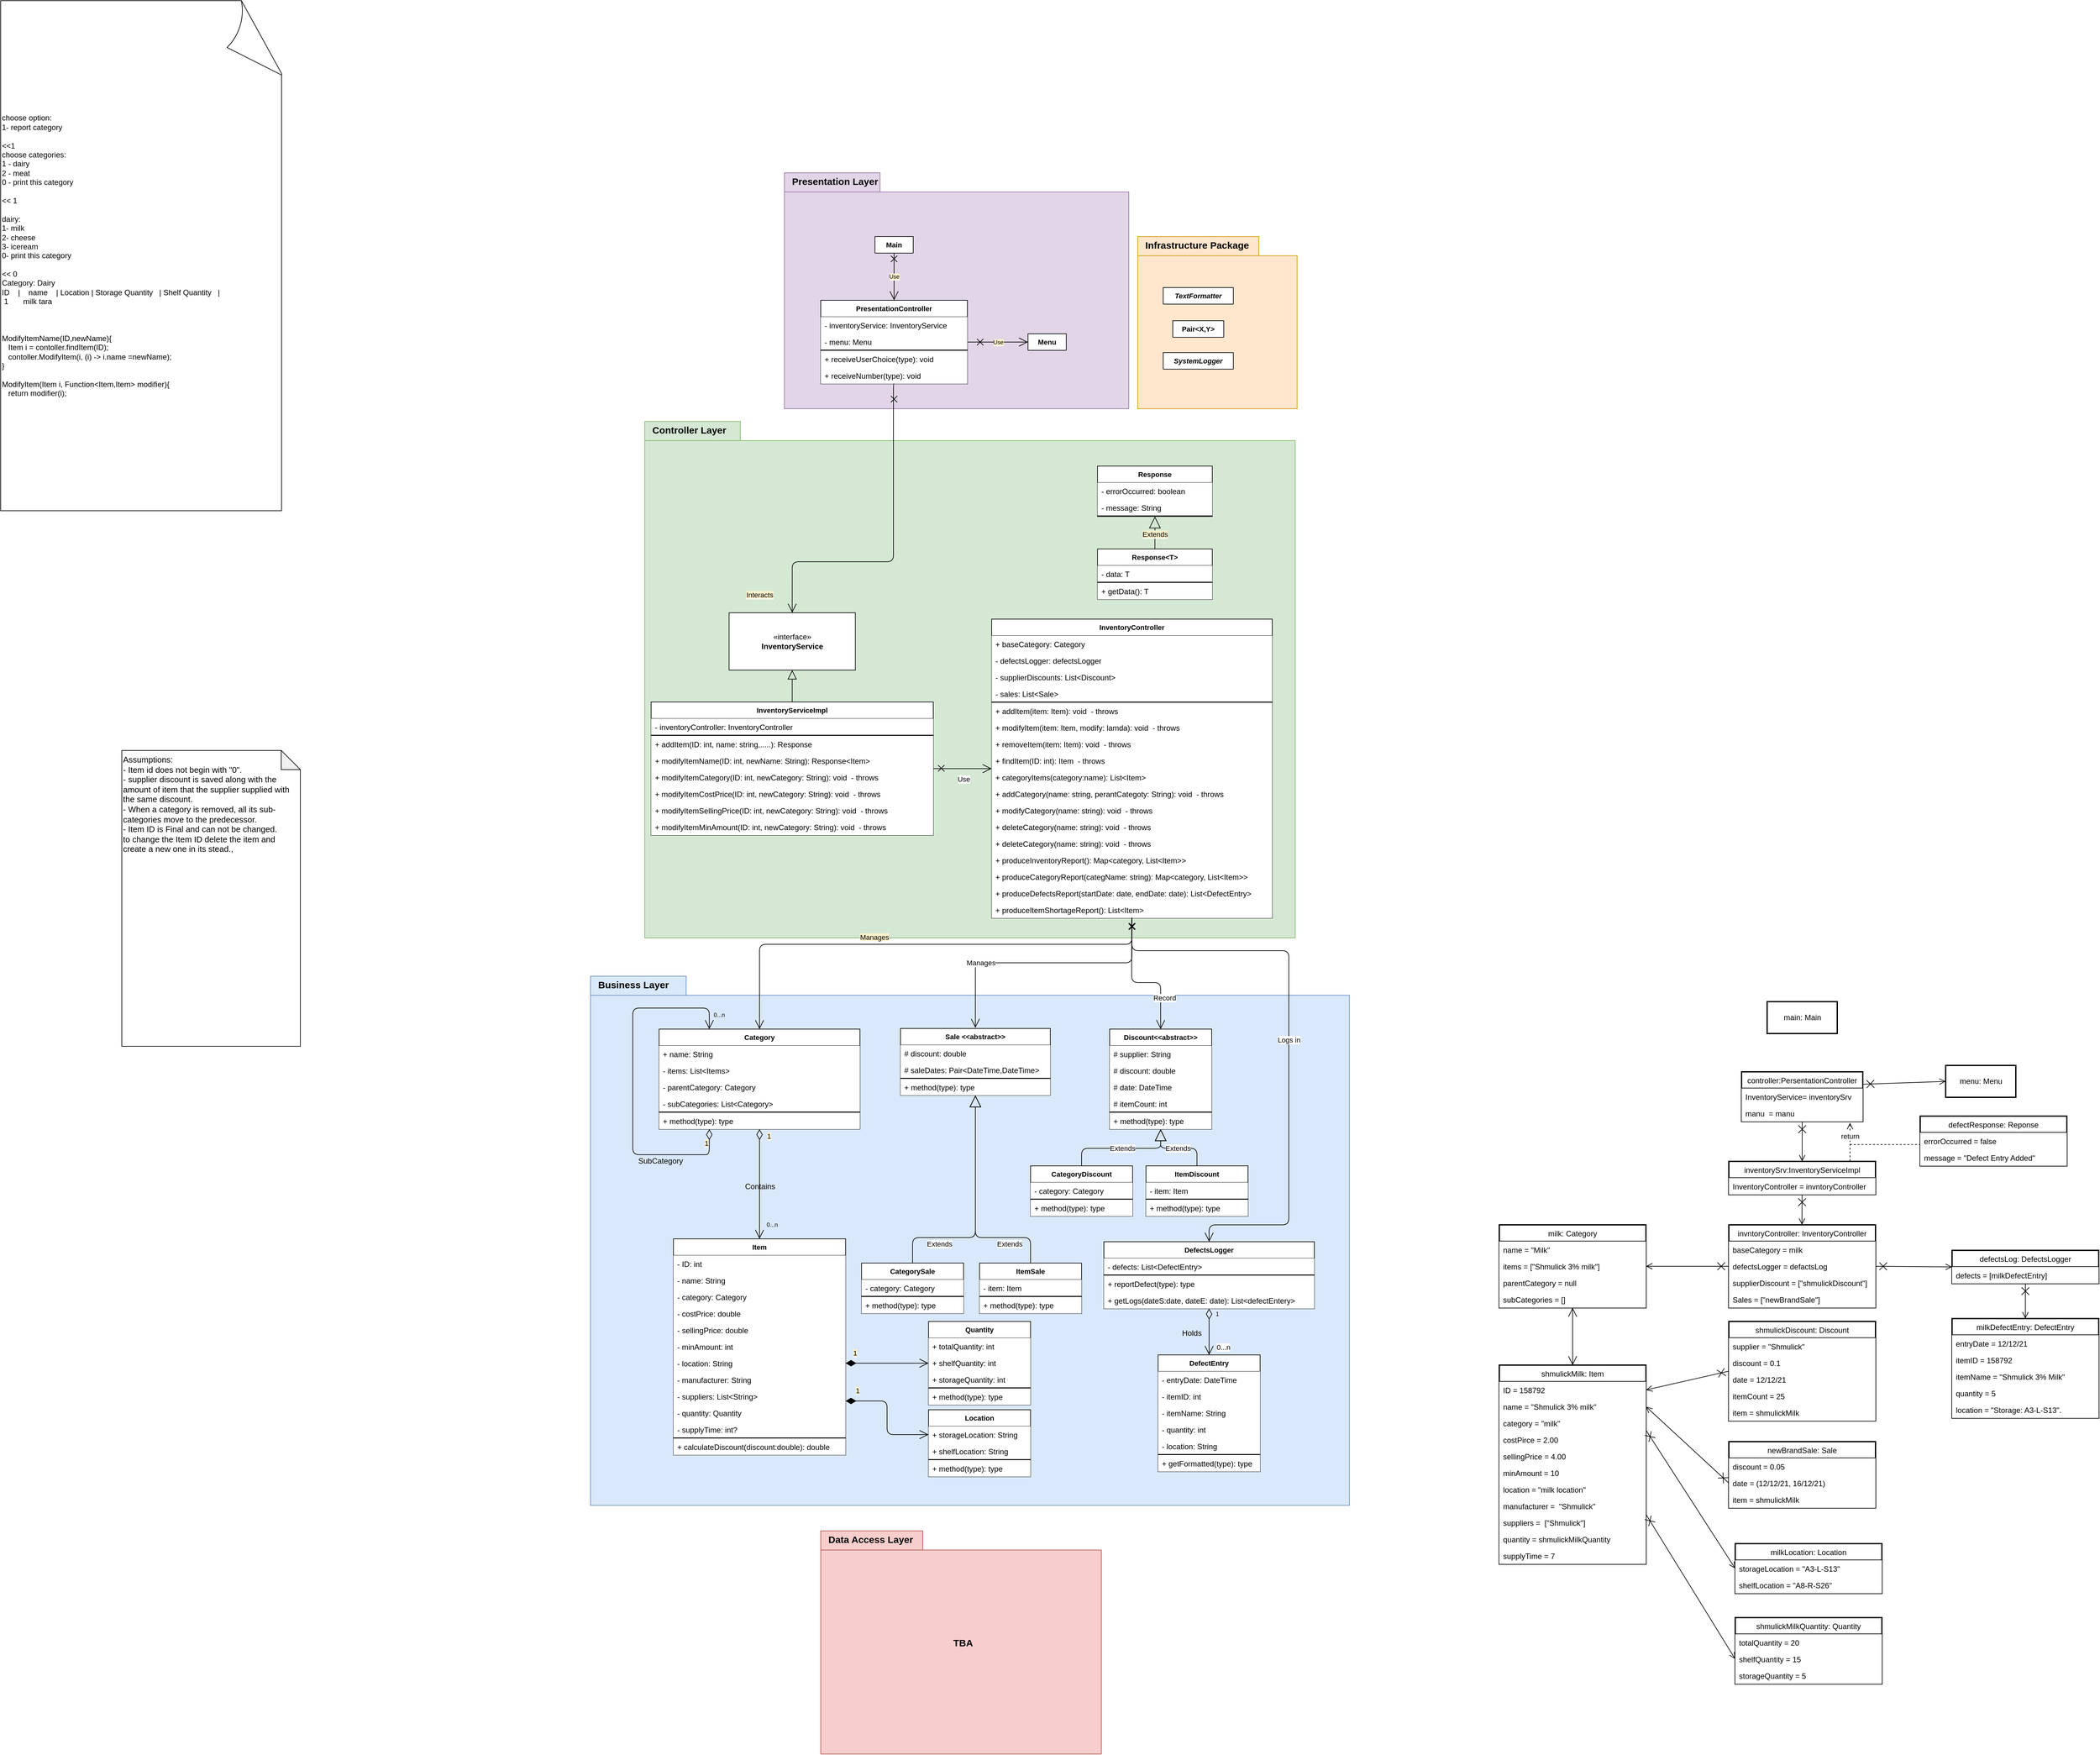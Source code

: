 <mxfile version="14.4.3" type="device"><diagram id="ATPlpsY0TYDfC1yd_XAE" name="Page-1"><mxGraphModel dx="-278" dy="3142" grid="1" gridSize="10" guides="1" tooltips="1" connect="1" arrows="1" fold="1" page="1" pageScale="1" pageWidth="850" pageHeight="1100" math="0" shadow="0"><root><mxCell id="0"/><mxCell id="1" parent="0"/><mxCell id="OBMGc4E_tT9D71s-H5pn-126" value="&lt;font style=&quot;font-size: 15px&quot;&gt;Infrastructure Package&lt;/font&gt;" style="shape=folder;fontStyle=1;spacingTop=-2;tabWidth=190;tabHeight=30;tabPosition=left;html=1;align=left;verticalAlign=top;fontSize=11;spacingLeft=10;fillColor=#ffe6cc;strokeColor=#d79b00;" parent="1" vertex="1"><mxGeometry x="3483" y="-1750" width="250" height="270" as="geometry"/></mxCell><mxCell id="jfymgJ9V9KaxmRq3N9H0-135" value="&lt;font style=&quot;font-size: 15px&quot;&gt;Presentation Layer&lt;/font&gt;" style="shape=folder;fontStyle=1;spacingTop=-2;tabWidth=150;tabHeight=30;tabPosition=left;html=1;align=left;verticalAlign=top;fontSize=11;spacingLeft=10;fillColor=#e1d5e7;strokeColor=#9673a6;" parent="1" vertex="1"><mxGeometry x="2929" y="-1850" width="540" height="370" as="geometry"/></mxCell><mxCell id="jfymgJ9V9KaxmRq3N9H0-134" value="&lt;font style=&quot;font-size: 15px&quot;&gt;Controller Layer&lt;/font&gt;" style="shape=folder;fontStyle=1;spacingTop=-2;tabWidth=150;tabHeight=30;tabPosition=left;html=1;align=left;verticalAlign=top;fontSize=11;spacingLeft=10;fillColor=#d5e8d4;strokeColor=#82b366;" parent="1" vertex="1"><mxGeometry x="2710" y="-1460" width="1020" height="810" as="geometry"/></mxCell><mxCell id="tJIjyHV54ss8AM1j7SEm-1" value="&lt;font style=&quot;font-size: 15px&quot;&gt;Business Layer&lt;/font&gt;" style="shape=folder;fontStyle=1;spacingTop=-2;tabWidth=150;tabHeight=30;tabPosition=left;html=1;align=left;verticalAlign=top;fontSize=11;spacingLeft=10;fillColor=#dae8fc;strokeColor=#6c8ebf;" parent="1" vertex="1"><mxGeometry x="2625" y="-590" width="1190" height="830" as="geometry"/></mxCell><mxCell id="tJIjyHV54ss8AM1j7SEm-2" value="Item" style="swimlane;fontStyle=1;align=center;verticalAlign=top;childLayout=stackLayout;horizontal=1;startSize=26;horizontalStack=0;resizeParent=1;resizeParentMax=0;resizeLast=0;collapsible=1;marginBottom=0;fontSize=11;" parent="1" vertex="1"><mxGeometry x="2755" y="-178" width="270" height="339" as="geometry"><mxRectangle x="230" y="240" width="90" height="26" as="alternateBounds"/></mxGeometry></mxCell><mxCell id="tJIjyHV54ss8AM1j7SEm-3" value="- ID: int" style="text;align=left;verticalAlign=top;spacingLeft=4;spacingRight=4;overflow=hidden;rotatable=0;points=[[0,0.5],[1,0.5]];portConstraint=eastwest;fillColor=#ffffff;fontStyle=0" parent="tJIjyHV54ss8AM1j7SEm-2" vertex="1"><mxGeometry y="26" width="270" height="26" as="geometry"/></mxCell><mxCell id="tJIjyHV54ss8AM1j7SEm-31" value="- name: String" style="text;align=left;verticalAlign=top;spacingLeft=4;spacingRight=4;overflow=hidden;rotatable=0;points=[[0,0.5],[1,0.5]];portConstraint=eastwest;fillColor=#ffffff;" parent="tJIjyHV54ss8AM1j7SEm-2" vertex="1"><mxGeometry y="52" width="270" height="26" as="geometry"/></mxCell><mxCell id="tJIjyHV54ss8AM1j7SEm-32" value="- category: Category" style="text;align=left;verticalAlign=top;spacingLeft=4;spacingRight=4;overflow=hidden;rotatable=0;points=[[0,0.5],[1,0.5]];portConstraint=eastwest;fillColor=#ffffff;" parent="tJIjyHV54ss8AM1j7SEm-2" vertex="1"><mxGeometry y="78" width="270" height="26" as="geometry"/></mxCell><mxCell id="tJIjyHV54ss8AM1j7SEm-33" value="- costPrice: double&#10;" style="text;align=left;verticalAlign=top;spacingLeft=4;spacingRight=4;overflow=hidden;rotatable=0;points=[[0,0.5],[1,0.5]];portConstraint=eastwest;fillColor=#ffffff;" parent="tJIjyHV54ss8AM1j7SEm-2" vertex="1"><mxGeometry y="104" width="270" height="26" as="geometry"/></mxCell><mxCell id="tJIjyHV54ss8AM1j7SEm-42" value="- sellingPrice: double&#10;" style="text;align=left;verticalAlign=top;spacingLeft=4;spacingRight=4;overflow=hidden;rotatable=0;points=[[0,0.5],[1,0.5]];portConstraint=eastwest;fillColor=#ffffff;" parent="tJIjyHV54ss8AM1j7SEm-2" vertex="1"><mxGeometry y="130" width="270" height="26" as="geometry"/></mxCell><mxCell id="tJIjyHV54ss8AM1j7SEm-39" value="- minAmount: int" style="text;align=left;verticalAlign=top;spacingLeft=4;spacingRight=4;overflow=hidden;rotatable=0;points=[[0,0.5],[1,0.5]];portConstraint=eastwest;fillColor=#ffffff;" parent="tJIjyHV54ss8AM1j7SEm-2" vertex="1"><mxGeometry y="156" width="270" height="26" as="geometry"/></mxCell><mxCell id="tJIjyHV54ss8AM1j7SEm-40" value="- location: String" style="text;align=left;verticalAlign=top;spacingLeft=4;spacingRight=4;overflow=hidden;rotatable=0;points=[[0,0.5],[1,0.5]];portConstraint=eastwest;fillColor=#ffffff;" parent="tJIjyHV54ss8AM1j7SEm-2" vertex="1"><mxGeometry y="182" width="270" height="26" as="geometry"/></mxCell><mxCell id="tJIjyHV54ss8AM1j7SEm-41" value="- manufacturer: String" style="text;align=left;verticalAlign=top;spacingLeft=4;spacingRight=4;overflow=hidden;rotatable=0;points=[[0,0.5],[1,0.5]];portConstraint=eastwest;fillColor=#ffffff;" parent="tJIjyHV54ss8AM1j7SEm-2" vertex="1"><mxGeometry y="208" width="270" height="26" as="geometry"/></mxCell><mxCell id="tJIjyHV54ss8AM1j7SEm-43" value="- suppliers: List&lt;String&gt;" style="text;align=left;verticalAlign=top;spacingLeft=4;spacingRight=4;overflow=hidden;rotatable=0;points=[[0,0.5],[1,0.5]];portConstraint=eastwest;fillColor=#ffffff;" parent="tJIjyHV54ss8AM1j7SEm-2" vertex="1"><mxGeometry y="234" width="270" height="26" as="geometry"/></mxCell><mxCell id="jfymgJ9V9KaxmRq3N9H0-11" value="- quantity: Quantity" style="text;align=left;verticalAlign=top;spacingLeft=4;spacingRight=4;overflow=hidden;rotatable=0;points=[[0,0.5],[1,0.5]];portConstraint=eastwest;fillColor=#ffffff;" parent="tJIjyHV54ss8AM1j7SEm-2" vertex="1"><mxGeometry y="260" width="270" height="26" as="geometry"/></mxCell><mxCell id="tJIjyHV54ss8AM1j7SEm-45" value="- supplyTime: int?" style="text;align=left;verticalAlign=top;spacingLeft=4;spacingRight=4;overflow=hidden;rotatable=0;points=[[0,0.5],[1,0.5]];portConstraint=eastwest;fillColor=#ffffff;" parent="tJIjyHV54ss8AM1j7SEm-2" vertex="1"><mxGeometry y="286" width="270" height="26" as="geometry"/></mxCell><mxCell id="tJIjyHV54ss8AM1j7SEm-4" value="" style="line;strokeWidth=2;align=left;verticalAlign=middle;spacingTop=-1;spacingLeft=3;spacingRight=3;rotatable=0;labelPosition=right;points=[];portConstraint=eastwest;fillColor=none;perimeterSpacing=0;" parent="tJIjyHV54ss8AM1j7SEm-2" vertex="1"><mxGeometry y="312" width="270" height="1" as="geometry"/></mxCell><mxCell id="tJIjyHV54ss8AM1j7SEm-5" value="+ calculateDiscount(discount:double): double" style="text;align=left;verticalAlign=top;spacingLeft=4;spacingRight=4;overflow=hidden;rotatable=0;points=[[0,0.5],[1,0.5]];portConstraint=eastwest;fillColor=#ffffff;" parent="tJIjyHV54ss8AM1j7SEm-2" vertex="1"><mxGeometry y="313" width="270" height="26" as="geometry"/></mxCell><mxCell id="tJIjyHV54ss8AM1j7SEm-14" value="InventoryController" style="swimlane;fontStyle=1;align=center;verticalAlign=top;childLayout=stackLayout;horizontal=1;startSize=26;horizontalStack=0;resizeParent=1;resizeParentMax=0;resizeLast=0;collapsible=1;marginBottom=0;fontSize=11;" parent="1" vertex="1"><mxGeometry x="3254" y="-1150" width="440" height="469" as="geometry"><mxRectangle x="3215" y="-1330" width="130" height="26" as="alternateBounds"/></mxGeometry></mxCell><mxCell id="jfymgJ9V9KaxmRq3N9H0-21" value="+ baseCategory: Category" style="text;align=left;verticalAlign=top;spacingLeft=4;spacingRight=4;overflow=hidden;rotatable=0;points=[[0,0.5],[1,0.5]];portConstraint=eastwest;fillColor=#ffffff;fontStyle=0" parent="tJIjyHV54ss8AM1j7SEm-14" vertex="1"><mxGeometry y="26" width="440" height="26" as="geometry"/></mxCell><mxCell id="jfymgJ9V9KaxmRq3N9H0-89" value="- defectsLogger: defectsLogger" style="text;align=left;verticalAlign=top;spacingLeft=4;spacingRight=4;overflow=hidden;rotatable=0;points=[[0,0.5],[1,0.5]];portConstraint=eastwest;fillColor=#ffffff;" parent="tJIjyHV54ss8AM1j7SEm-14" vertex="1"><mxGeometry y="52" width="440" height="26" as="geometry"/></mxCell><mxCell id="jfymgJ9V9KaxmRq3N9H0-104" value="- supplierDiscounts: List&lt;Discount&gt;" style="text;align=left;verticalAlign=top;spacingLeft=4;spacingRight=4;overflow=hidden;rotatable=0;points=[[0,0.5],[1,0.5]];portConstraint=eastwest;fillColor=#ffffff;" parent="tJIjyHV54ss8AM1j7SEm-14" vertex="1"><mxGeometry y="78" width="440" height="26" as="geometry"/></mxCell><mxCell id="jfymgJ9V9KaxmRq3N9H0-106" value="- sales: List&lt;Sale&gt;" style="text;align=left;verticalAlign=top;spacingLeft=4;spacingRight=4;overflow=hidden;rotatable=0;points=[[0,0.5],[1,0.5]];portConstraint=eastwest;fillColor=#ffffff;" parent="tJIjyHV54ss8AM1j7SEm-14" vertex="1"><mxGeometry y="104" width="440" height="26" as="geometry"/></mxCell><mxCell id="tJIjyHV54ss8AM1j7SEm-16" value="" style="line;strokeWidth=2;align=left;verticalAlign=middle;spacingTop=-1;spacingLeft=3;spacingRight=3;rotatable=0;labelPosition=right;points=[];portConstraint=eastwest;fillColor=none;perimeterSpacing=0;" parent="tJIjyHV54ss8AM1j7SEm-14" vertex="1"><mxGeometry y="130" width="440" height="1" as="geometry"/></mxCell><mxCell id="tJIjyHV54ss8AM1j7SEm-17" value="+ addItem(item: Item): void  - throws" style="text;align=left;verticalAlign=top;spacingLeft=4;spacingRight=4;overflow=hidden;rotatable=0;points=[[0,0.5],[1,0.5]];portConstraint=eastwest;fillColor=#ffffff;" parent="tJIjyHV54ss8AM1j7SEm-14" vertex="1"><mxGeometry y="131" width="440" height="26" as="geometry"/></mxCell><mxCell id="jfymgJ9V9KaxmRq3N9H0-18" value="+ modifyItem(item: Item, modify: lamda): void  - throws" style="text;align=left;verticalAlign=top;spacingLeft=4;spacingRight=4;overflow=hidden;rotatable=0;points=[[0,0.5],[1,0.5]];portConstraint=eastwest;fillColor=#ffffff;" parent="tJIjyHV54ss8AM1j7SEm-14" vertex="1"><mxGeometry y="157" width="440" height="26" as="geometry"/></mxCell><mxCell id="jfymgJ9V9KaxmRq3N9H0-19" value="+ removeItem(item: Item): void  - throws" style="text;align=left;verticalAlign=top;spacingLeft=4;spacingRight=4;overflow=hidden;rotatable=0;points=[[0,0.5],[1,0.5]];portConstraint=eastwest;fillColor=#ffffff;" parent="tJIjyHV54ss8AM1j7SEm-14" vertex="1"><mxGeometry y="183" width="440" height="26" as="geometry"/></mxCell><mxCell id="jfymgJ9V9KaxmRq3N9H0-20" value="+ findItem(ID: int): Item  - throws" style="text;align=left;verticalAlign=top;spacingLeft=4;spacingRight=4;overflow=hidden;rotatable=0;points=[[0,0.5],[1,0.5]];portConstraint=eastwest;fillColor=#ffffff;" parent="tJIjyHV54ss8AM1j7SEm-14" vertex="1"><mxGeometry y="209" width="440" height="26" as="geometry"/></mxCell><mxCell id="jfymgJ9V9KaxmRq3N9H0-100" value="+ categoryItems(category:name): List&lt;Item&gt;" style="text;align=left;verticalAlign=top;spacingLeft=4;spacingRight=4;overflow=hidden;rotatable=0;points=[[0,0.5],[1,0.5]];portConstraint=eastwest;fillColor=#ffffff;" parent="tJIjyHV54ss8AM1j7SEm-14" vertex="1"><mxGeometry y="235" width="440" height="26" as="geometry"/></mxCell><mxCell id="jfymgJ9V9KaxmRq3N9H0-26" value="+ addCategory(name: string, perantCategoty: String): void  - throws" style="text;align=left;verticalAlign=top;spacingLeft=4;spacingRight=4;overflow=hidden;rotatable=0;points=[[0,0.5],[1,0.5]];portConstraint=eastwest;fillColor=#ffffff;" parent="tJIjyHV54ss8AM1j7SEm-14" vertex="1"><mxGeometry y="261" width="440" height="26" as="geometry"/></mxCell><mxCell id="jfymgJ9V9KaxmRq3N9H0-27" value="+ modifyCategory(name: string): void  - throws" style="text;align=left;verticalAlign=top;spacingLeft=4;spacingRight=4;overflow=hidden;rotatable=0;points=[[0,0.5],[1,0.5]];portConstraint=eastwest;fillColor=#ffffff;" parent="tJIjyHV54ss8AM1j7SEm-14" vertex="1"><mxGeometry y="287" width="440" height="26" as="geometry"/></mxCell><mxCell id="jfymgJ9V9KaxmRq3N9H0-28" value="+ deleteCategory(name: string): void  - throws" style="text;align=left;verticalAlign=top;spacingLeft=4;spacingRight=4;overflow=hidden;rotatable=0;points=[[0,0.5],[1,0.5]];portConstraint=eastwest;fillColor=#ffffff;" parent="tJIjyHV54ss8AM1j7SEm-14" vertex="1"><mxGeometry y="313" width="440" height="26" as="geometry"/></mxCell><mxCell id="jfymgJ9V9KaxmRq3N9H0-95" value="+ deleteCategory(name: string): void  - throws" style="text;align=left;verticalAlign=top;spacingLeft=4;spacingRight=4;overflow=hidden;rotatable=0;points=[[0,0.5],[1,0.5]];portConstraint=eastwest;fillColor=#ffffff;" parent="tJIjyHV54ss8AM1j7SEm-14" vertex="1"><mxGeometry y="339" width="440" height="26" as="geometry"/></mxCell><mxCell id="jfymgJ9V9KaxmRq3N9H0-96" value="+ produceInventoryReport(): Map&lt;category, List&lt;Item&gt;&gt;" style="text;align=left;verticalAlign=top;spacingLeft=4;spacingRight=4;overflow=hidden;rotatable=0;points=[[0,0.5],[1,0.5]];portConstraint=eastwest;fillColor=#ffffff;" parent="tJIjyHV54ss8AM1j7SEm-14" vertex="1"><mxGeometry y="365" width="440" height="26" as="geometry"/></mxCell><mxCell id="jfymgJ9V9KaxmRq3N9H0-98" value="+ produceCategoryReport(categName: string): Map&lt;category, List&lt;Item&gt;&gt;" style="text;align=left;verticalAlign=top;spacingLeft=4;spacingRight=4;overflow=hidden;rotatable=0;points=[[0,0.5],[1,0.5]];portConstraint=eastwest;fillColor=#ffffff;" parent="tJIjyHV54ss8AM1j7SEm-14" vertex="1"><mxGeometry y="391" width="440" height="26" as="geometry"/></mxCell><mxCell id="jfymgJ9V9KaxmRq3N9H0-97" value="+ produceDefectsReport(startDate: date, endDate: date): List&lt;DefectEntry&gt;" style="text;align=left;verticalAlign=top;spacingLeft=4;spacingRight=4;overflow=hidden;rotatable=0;points=[[0,0.5],[1,0.5]];portConstraint=eastwest;fillColor=#ffffff;" parent="tJIjyHV54ss8AM1j7SEm-14" vertex="1"><mxGeometry y="417" width="440" height="26" as="geometry"/></mxCell><mxCell id="jfymgJ9V9KaxmRq3N9H0-99" value="+ produceItemShortageReport(): List&lt;Item&gt;" style="text;align=left;verticalAlign=top;spacingLeft=4;spacingRight=4;overflow=hidden;rotatable=0;points=[[0,0.5],[1,0.5]];portConstraint=eastwest;fillColor=#ffffff;" parent="tJIjyHV54ss8AM1j7SEm-14" vertex="1"><mxGeometry y="443" width="440" height="26" as="geometry"/></mxCell><mxCell id="tJIjyHV54ss8AM1j7SEm-18" value="Discount&lt;&lt;abstract&gt;&gt;" style="swimlane;fontStyle=1;align=center;verticalAlign=top;childLayout=stackLayout;horizontal=1;startSize=26;horizontalStack=0;resizeParent=1;resizeParentMax=0;resizeLast=0;collapsible=1;marginBottom=0;fontSize=11;" parent="1" vertex="1"><mxGeometry x="3439" y="-507" width="160" height="157" as="geometry"/></mxCell><mxCell id="tJIjyHV54ss8AM1j7SEm-19" value="# supplier: String" style="text;align=left;verticalAlign=top;spacingLeft=4;spacingRight=4;overflow=hidden;rotatable=0;points=[[0,0.5],[1,0.5]];portConstraint=eastwest;fillColor=#ffffff;" parent="tJIjyHV54ss8AM1j7SEm-18" vertex="1"><mxGeometry y="26" width="160" height="26" as="geometry"/></mxCell><mxCell id="jfymgJ9V9KaxmRq3N9H0-1" value="# discount: double" style="text;align=left;verticalAlign=top;spacingLeft=4;spacingRight=4;overflow=hidden;rotatable=0;points=[[0,0.5],[1,0.5]];portConstraint=eastwest;fillColor=#ffffff;" parent="tJIjyHV54ss8AM1j7SEm-18" vertex="1"><mxGeometry y="52" width="160" height="26" as="geometry"/></mxCell><mxCell id="jfymgJ9V9KaxmRq3N9H0-2" value="# date: DateTime" style="text;align=left;verticalAlign=top;spacingLeft=4;spacingRight=4;overflow=hidden;rotatable=0;points=[[0,0.5],[1,0.5]];portConstraint=eastwest;fillColor=#ffffff;" parent="tJIjyHV54ss8AM1j7SEm-18" vertex="1"><mxGeometry y="78" width="160" height="26" as="geometry"/></mxCell><mxCell id="jfymgJ9V9KaxmRq3N9H0-3" value="# itemCount: int" style="text;align=left;verticalAlign=top;spacingLeft=4;spacingRight=4;overflow=hidden;rotatable=0;points=[[0,0.5],[1,0.5]];portConstraint=eastwest;fillColor=#ffffff;" parent="tJIjyHV54ss8AM1j7SEm-18" vertex="1"><mxGeometry y="104" width="160" height="26" as="geometry"/></mxCell><mxCell id="tJIjyHV54ss8AM1j7SEm-20" value="" style="line;strokeWidth=2;align=left;verticalAlign=middle;spacingTop=-1;spacingLeft=3;spacingRight=3;rotatable=0;labelPosition=right;points=[];portConstraint=eastwest;fillColor=none;perimeterSpacing=0;" parent="tJIjyHV54ss8AM1j7SEm-18" vertex="1"><mxGeometry y="130" width="160" height="1" as="geometry"/></mxCell><mxCell id="tJIjyHV54ss8AM1j7SEm-21" value="+ method(type): type" style="text;align=left;verticalAlign=top;spacingLeft=4;spacingRight=4;overflow=hidden;rotatable=0;points=[[0,0.5],[1,0.5]];portConstraint=eastwest;fillColor=#ffffff;" parent="tJIjyHV54ss8AM1j7SEm-18" vertex="1"><mxGeometry y="131" width="160" height="26" as="geometry"/></mxCell><mxCell id="tJIjyHV54ss8AM1j7SEm-26" value="Category" style="swimlane;fontStyle=1;align=center;verticalAlign=top;childLayout=stackLayout;horizontal=1;startSize=26;horizontalStack=0;resizeParent=1;resizeParentMax=0;resizeLast=0;collapsible=1;marginBottom=0;fontSize=11;" parent="1" vertex="1"><mxGeometry x="2732.5" y="-507" width="315" height="157" as="geometry"/></mxCell><mxCell id="tJIjyHV54ss8AM1j7SEm-27" value="+ name: String" style="text;align=left;verticalAlign=top;spacingLeft=4;spacingRight=4;overflow=hidden;rotatable=0;points=[[0,0.5],[1,0.5]];portConstraint=eastwest;fillColor=#ffffff;" parent="tJIjyHV54ss8AM1j7SEm-26" vertex="1"><mxGeometry y="26" width="315" height="26" as="geometry"/></mxCell><mxCell id="jfymgJ9V9KaxmRq3N9H0-45" value="- items: List&lt;Items&gt;" style="text;align=left;verticalAlign=top;spacingLeft=4;spacingRight=4;overflow=hidden;rotatable=0;points=[[0,0.5],[1,0.5]];portConstraint=eastwest;fillColor=#ffffff;" parent="tJIjyHV54ss8AM1j7SEm-26" vertex="1"><mxGeometry y="52" width="315" height="26" as="geometry"/></mxCell><mxCell id="jfymgJ9V9KaxmRq3N9H0-58" value="- parentCategory: Category" style="text;align=left;verticalAlign=top;spacingLeft=4;spacingRight=4;overflow=hidden;rotatable=0;points=[[0,0.5],[1,0.5]];portConstraint=eastwest;fillColor=#ffffff;" parent="tJIjyHV54ss8AM1j7SEm-26" vertex="1"><mxGeometry y="78" width="315" height="26" as="geometry"/></mxCell><mxCell id="jfymgJ9V9KaxmRq3N9H0-59" value="- subCategories: List&lt;Category&gt;" style="text;align=left;verticalAlign=top;spacingLeft=4;spacingRight=4;overflow=hidden;rotatable=0;points=[[0,0.5],[1,0.5]];portConstraint=eastwest;fillColor=#ffffff;" parent="tJIjyHV54ss8AM1j7SEm-26" vertex="1"><mxGeometry y="104" width="315" height="26" as="geometry"/></mxCell><mxCell id="tJIjyHV54ss8AM1j7SEm-28" value="" style="line;strokeWidth=2;align=left;verticalAlign=middle;spacingTop=-1;spacingLeft=3;spacingRight=3;rotatable=0;labelPosition=right;points=[];portConstraint=eastwest;fillColor=none;perimeterSpacing=0;" parent="tJIjyHV54ss8AM1j7SEm-26" vertex="1"><mxGeometry y="130" width="315" height="1" as="geometry"/></mxCell><mxCell id="tJIjyHV54ss8AM1j7SEm-29" value="+ method(type): type" style="text;align=left;verticalAlign=top;spacingLeft=4;spacingRight=4;overflow=hidden;rotatable=0;points=[[0,0.5],[1,0.5]];portConstraint=eastwest;fillColor=#ffffff;" parent="tJIjyHV54ss8AM1j7SEm-26" vertex="1"><mxGeometry y="131" width="315" height="26" as="geometry"/></mxCell><mxCell id="tJIjyHV54ss8AM1j7SEm-38" value="&lt;div style=&quot;font-size: 13px&quot;&gt;&lt;font style=&quot;font-size: 13px&quot;&gt;Assumptions:&lt;/font&gt;&lt;/div&gt;&lt;div style=&quot;font-size: 13px&quot;&gt;&lt;font style=&quot;font-size: 13px&quot;&gt;- Item id does not begin with &quot;0&quot;.&lt;br&gt;&lt;/font&gt;&lt;/div&gt;&lt;div style=&quot;font-size: 13px&quot;&gt;&lt;font style=&quot;font-size: 13px&quot;&gt;- supplier discount is saved along with the amount of item that the supplier supplied with the same discount.&lt;/font&gt;&lt;/div&gt;&lt;div style=&quot;font-size: 13px&quot;&gt;&lt;font style=&quot;font-size: 13px&quot;&gt;- When a category is removed, all its sub-categories move to the predecessor.&lt;/font&gt;&lt;/div&gt;&lt;div style=&quot;font-size: 13px&quot;&gt;&lt;font style=&quot;font-size: 13px&quot;&gt;- Item ID is Final and can not be changed.&lt;/font&gt;&lt;/div&gt;&lt;div style=&quot;font-size: 13px&quot;&gt;&lt;font style=&quot;font-size: 13px&quot;&gt;to change the Item ID delete the item and create a new one in its stead.,&lt;/font&gt;&lt;/div&gt;" style="shape=note;whiteSpace=wrap;html=1;backgroundOutline=1;darkOpacity=0.05;startSize=26;fontSize=11;align=left;verticalAlign=top;" parent="1" vertex="1"><mxGeometry x="1890" y="-944" width="280" height="464" as="geometry"/></mxCell><mxCell id="jfymgJ9V9KaxmRq3N9H0-5" value="ItemDiscount" style="swimlane;fontStyle=1;align=center;verticalAlign=top;childLayout=stackLayout;horizontal=1;startSize=26;horizontalStack=0;resizeParent=1;resizeParentMax=0;resizeLast=0;collapsible=1;marginBottom=0;fontSize=11;" parent="1" vertex="1"><mxGeometry x="3496" y="-292.5" width="160" height="79" as="geometry"/></mxCell><mxCell id="jfymgJ9V9KaxmRq3N9H0-6" value="- item: Item" style="text;align=left;verticalAlign=top;spacingLeft=4;spacingRight=4;overflow=hidden;rotatable=0;points=[[0,0.5],[1,0.5]];portConstraint=eastwest;fillColor=#ffffff;" parent="jfymgJ9V9KaxmRq3N9H0-5" vertex="1"><mxGeometry y="26" width="160" height="26" as="geometry"/></mxCell><mxCell id="jfymgJ9V9KaxmRq3N9H0-7" value="" style="line;strokeWidth=2;align=left;verticalAlign=middle;spacingTop=-1;spacingLeft=3;spacingRight=3;rotatable=0;labelPosition=right;points=[];portConstraint=eastwest;fillColor=none;perimeterSpacing=0;" parent="jfymgJ9V9KaxmRq3N9H0-5" vertex="1"><mxGeometry y="52" width="160" height="1" as="geometry"/></mxCell><mxCell id="jfymgJ9V9KaxmRq3N9H0-8" value="+ method(type): type" style="text;align=left;verticalAlign=top;spacingLeft=4;spacingRight=4;overflow=hidden;rotatable=0;points=[[0,0.5],[1,0.5]];portConstraint=eastwest;fillColor=#ffffff;" parent="jfymgJ9V9KaxmRq3N9H0-5" vertex="1"><mxGeometry y="53" width="160" height="26" as="geometry"/></mxCell><mxCell id="jfymgJ9V9KaxmRq3N9H0-9" value="Extends" style="endArrow=block;endSize=16;endFill=0;html=1;entryX=0.5;entryY=1;entryDx=0;entryDy=0;exitX=0.5;exitY=0;exitDx=0;exitDy=0;edgeStyle=orthogonalEdgeStyle;" parent="1" source="tJIjyHV54ss8AM1j7SEm-22" target="tJIjyHV54ss8AM1j7SEm-18" edge="1"><mxGeometry width="160" relative="1" as="geometry"><mxPoint x="3470" y="-280" as="sourcePoint"/><mxPoint x="3630" y="-280" as="targetPoint"/><Array as="points"><mxPoint x="3395" y="-320"/><mxPoint x="3519" y="-320"/></Array></mxGeometry></mxCell><mxCell id="jfymgJ9V9KaxmRq3N9H0-10" value="Extends" style="endArrow=block;endSize=16;endFill=0;html=1;entryX=0.5;entryY=1;entryDx=0;entryDy=0;exitX=0.5;exitY=0;exitDx=0;exitDy=0;edgeStyle=orthogonalEdgeStyle;" parent="1" source="jfymgJ9V9KaxmRq3N9H0-5" target="tJIjyHV54ss8AM1j7SEm-18" edge="1"><mxGeometry width="160" relative="1" as="geometry"><mxPoint x="3740" y="-281" as="sourcePoint"/><mxPoint x="3900" y="-281" as="targetPoint"/><Array as="points"><mxPoint x="3576" y="-320"/><mxPoint x="3519" y="-320"/></Array></mxGeometry></mxCell><mxCell id="jfymgJ9V9KaxmRq3N9H0-12" value="Quantity" style="swimlane;fontStyle=1;align=center;verticalAlign=top;childLayout=stackLayout;horizontal=1;startSize=26;horizontalStack=0;resizeParent=1;resizeParentMax=0;resizeLast=0;collapsible=1;marginBottom=0;fontSize=11;" parent="1" vertex="1"><mxGeometry x="3155" y="-48.5" width="160" height="131" as="geometry"/></mxCell><mxCell id="jfymgJ9V9KaxmRq3N9H0-13" value="+ totalQuantity: int" style="text;align=left;verticalAlign=top;spacingLeft=4;spacingRight=4;overflow=hidden;rotatable=0;points=[[0,0.5],[1,0.5]];portConstraint=eastwest;fillColor=#ffffff;" parent="jfymgJ9V9KaxmRq3N9H0-12" vertex="1"><mxGeometry y="26" width="160" height="26" as="geometry"/></mxCell><mxCell id="jfymgJ9V9KaxmRq3N9H0-16" value="+ shelfQuantity: int" style="text;align=left;verticalAlign=top;spacingLeft=4;spacingRight=4;overflow=hidden;rotatable=0;points=[[0,0.5],[1,0.5]];portConstraint=eastwest;fillColor=#ffffff;" parent="jfymgJ9V9KaxmRq3N9H0-12" vertex="1"><mxGeometry y="52" width="160" height="26" as="geometry"/></mxCell><mxCell id="jfymgJ9V9KaxmRq3N9H0-17" value="+ storageQuantity: int" style="text;align=left;verticalAlign=top;spacingLeft=4;spacingRight=4;overflow=hidden;rotatable=0;points=[[0,0.5],[1,0.5]];portConstraint=eastwest;fillColor=#ffffff;" parent="jfymgJ9V9KaxmRq3N9H0-12" vertex="1"><mxGeometry y="78" width="160" height="26" as="geometry"/></mxCell><mxCell id="jfymgJ9V9KaxmRq3N9H0-14" value="" style="line;strokeWidth=2;align=left;verticalAlign=middle;spacingTop=-1;spacingLeft=3;spacingRight=3;rotatable=0;labelPosition=right;points=[];portConstraint=eastwest;fillColor=none;perimeterSpacing=0;" parent="jfymgJ9V9KaxmRq3N9H0-12" vertex="1"><mxGeometry y="104" width="160" height="1" as="geometry"/></mxCell><mxCell id="jfymgJ9V9KaxmRq3N9H0-15" value="+ method(type): type" style="text;align=left;verticalAlign=top;spacingLeft=4;spacingRight=4;overflow=hidden;rotatable=0;points=[[0,0.5],[1,0.5]];portConstraint=eastwest;fillColor=#ffffff;" parent="jfymgJ9V9KaxmRq3N9H0-12" vertex="1"><mxGeometry y="105" width="160" height="26" as="geometry"/></mxCell><mxCell id="jfymgJ9V9KaxmRq3N9H0-57" value="choose option:&lt;br&gt;1- report category&lt;br&gt;&lt;br&gt;&amp;lt;&amp;lt;1&lt;br&gt;choose categories:&lt;br&gt;1 - dairy&lt;br&gt;2 - meat&lt;br&gt;0 - print this category&lt;br&gt;&lt;br&gt;&amp;lt;&amp;lt; 1&lt;br&gt;&lt;br&gt;dairy:&lt;br&gt;1- milk&lt;br&gt;2- cheese&lt;br&gt;3- iceream&lt;br&gt;0- print this category&lt;br&gt;&lt;br&gt;&amp;lt;&amp;lt; 0&lt;br&gt;Category: Dairy&lt;br&gt;ID&amp;nbsp; &amp;nbsp; |&amp;nbsp; &amp;nbsp; name&amp;nbsp; &amp;nbsp; | Location | Storage Quantity&amp;nbsp; &amp;nbsp;| Shelf Quantity&amp;nbsp; &amp;nbsp;|&lt;br&gt;&amp;nbsp;1&amp;nbsp; &amp;nbsp; &amp;nbsp; &amp;nbsp;milk tara&amp;nbsp; &amp;nbsp;&amp;nbsp;&lt;br&gt;&lt;br&gt;&lt;br&gt;&lt;br&gt;ModifyItemName(ID,newName){&lt;br&gt;&amp;nbsp; &amp;nbsp;Item i = contoller.findItem(ID);&lt;br&gt;&amp;nbsp; &amp;nbsp;contoller.ModifyItem(i, (i) -&amp;gt; i.name =newName);&lt;br&gt;}&lt;br&gt;&lt;br&gt;ModifyItem(Item i, Function&amp;lt;Item,Item&amp;gt; modifier){&lt;br&gt;&amp;nbsp; &amp;nbsp;return modifier(i);" style="whiteSpace=wrap;html=1;shape=mxgraph.basic.document;align=left;" parent="1" vertex="1"><mxGeometry x="1700" y="-2120" width="445" height="800" as="geometry"/></mxCell><mxCell id="jfymgJ9V9KaxmRq3N9H0-60" value="Sale &lt;&lt;abstract&gt;&gt;" style="swimlane;fontStyle=1;align=center;verticalAlign=top;childLayout=stackLayout;horizontal=1;startSize=26;horizontalStack=0;resizeParent=1;resizeParentMax=0;resizeLast=0;collapsible=1;marginBottom=0;fontSize=11;" parent="1" vertex="1"><mxGeometry x="3111" y="-508" width="235" height="105" as="geometry"/></mxCell><mxCell id="jfymgJ9V9KaxmRq3N9H0-61" value="# discount: double" style="text;align=left;verticalAlign=top;spacingLeft=4;spacingRight=4;overflow=hidden;rotatable=0;points=[[0,0.5],[1,0.5]];portConstraint=eastwest;fillColor=#ffffff;" parent="jfymgJ9V9KaxmRq3N9H0-60" vertex="1"><mxGeometry y="26" width="235" height="26" as="geometry"/></mxCell><mxCell id="jfymgJ9V9KaxmRq3N9H0-64" value="# saleDates: Pair&lt;DateTime,DateTime&gt;" style="text;align=left;verticalAlign=top;spacingLeft=4;spacingRight=4;overflow=hidden;rotatable=0;points=[[0,0.5],[1,0.5]];portConstraint=eastwest;fillColor=#ffffff;" parent="jfymgJ9V9KaxmRq3N9H0-60" vertex="1"><mxGeometry y="52" width="235" height="26" as="geometry"/></mxCell><mxCell id="jfymgJ9V9KaxmRq3N9H0-62" value="" style="line;strokeWidth=2;align=left;verticalAlign=middle;spacingTop=-1;spacingLeft=3;spacingRight=3;rotatable=0;labelPosition=right;points=[];portConstraint=eastwest;fillColor=none;perimeterSpacing=0;" parent="jfymgJ9V9KaxmRq3N9H0-60" vertex="1"><mxGeometry y="78" width="235" height="1" as="geometry"/></mxCell><mxCell id="jfymgJ9V9KaxmRq3N9H0-63" value="+ method(type): type" style="text;align=left;verticalAlign=top;spacingLeft=4;spacingRight=4;overflow=hidden;rotatable=0;points=[[0,0.5],[1,0.5]];portConstraint=eastwest;fillColor=#ffffff;" parent="jfymgJ9V9KaxmRq3N9H0-60" vertex="1"><mxGeometry y="79" width="235" height="26" as="geometry"/></mxCell><mxCell id="jfymgJ9V9KaxmRq3N9H0-66" value="CategorySale" style="swimlane;fontStyle=1;align=center;verticalAlign=top;childLayout=stackLayout;horizontal=1;startSize=26;horizontalStack=0;resizeParent=1;resizeParentMax=0;resizeLast=0;collapsible=1;marginBottom=0;fontSize=11;" parent="1" vertex="1"><mxGeometry x="3050" y="-140" width="160" height="79" as="geometry"/></mxCell><mxCell id="jfymgJ9V9KaxmRq3N9H0-67" value="- category: Category" style="text;align=left;verticalAlign=top;spacingLeft=4;spacingRight=4;overflow=hidden;rotatable=0;points=[[0,0.5],[1,0.5]];portConstraint=eastwest;fillColor=#ffffff;" parent="jfymgJ9V9KaxmRq3N9H0-66" vertex="1"><mxGeometry y="26" width="160" height="26" as="geometry"/></mxCell><mxCell id="jfymgJ9V9KaxmRq3N9H0-68" value="" style="line;strokeWidth=2;align=left;verticalAlign=middle;spacingTop=-1;spacingLeft=3;spacingRight=3;rotatable=0;labelPosition=right;points=[];portConstraint=eastwest;fillColor=none;perimeterSpacing=0;" parent="jfymgJ9V9KaxmRq3N9H0-66" vertex="1"><mxGeometry y="52" width="160" height="1" as="geometry"/></mxCell><mxCell id="jfymgJ9V9KaxmRq3N9H0-69" value="+ method(type): type" style="text;align=left;verticalAlign=top;spacingLeft=4;spacingRight=4;overflow=hidden;rotatable=0;points=[[0,0.5],[1,0.5]];portConstraint=eastwest;fillColor=#ffffff;" parent="jfymgJ9V9KaxmRq3N9H0-66" vertex="1"><mxGeometry y="53" width="160" height="26" as="geometry"/></mxCell><mxCell id="jfymgJ9V9KaxmRq3N9H0-70" value="ItemSale" style="swimlane;fontStyle=1;align=center;verticalAlign=top;childLayout=stackLayout;horizontal=1;startSize=26;horizontalStack=0;resizeParent=1;resizeParentMax=0;resizeLast=0;collapsible=1;marginBottom=0;fontSize=11;" parent="1" vertex="1"><mxGeometry x="3235" y="-140" width="160" height="79" as="geometry"/></mxCell><mxCell id="jfymgJ9V9KaxmRq3N9H0-71" value="- item: Item" style="text;align=left;verticalAlign=top;spacingLeft=4;spacingRight=4;overflow=hidden;rotatable=0;points=[[0,0.5],[1,0.5]];portConstraint=eastwest;fillColor=#ffffff;" parent="jfymgJ9V9KaxmRq3N9H0-70" vertex="1"><mxGeometry y="26" width="160" height="26" as="geometry"/></mxCell><mxCell id="jfymgJ9V9KaxmRq3N9H0-72" value="" style="line;strokeWidth=2;align=left;verticalAlign=middle;spacingTop=-1;spacingLeft=3;spacingRight=3;rotatable=0;labelPosition=right;points=[];portConstraint=eastwest;fillColor=none;perimeterSpacing=0;" parent="jfymgJ9V9KaxmRq3N9H0-70" vertex="1"><mxGeometry y="52" width="160" height="1" as="geometry"/></mxCell><mxCell id="jfymgJ9V9KaxmRq3N9H0-73" value="+ method(type): type" style="text;align=left;verticalAlign=top;spacingLeft=4;spacingRight=4;overflow=hidden;rotatable=0;points=[[0,0.5],[1,0.5]];portConstraint=eastwest;fillColor=#ffffff;" parent="jfymgJ9V9KaxmRq3N9H0-70" vertex="1"><mxGeometry y="53" width="160" height="26" as="geometry"/></mxCell><mxCell id="jfymgJ9V9KaxmRq3N9H0-74" value="Extends" style="endArrow=block;endSize=16;endFill=0;html=1;entryX=0.5;entryY=1;entryDx=0;entryDy=0;exitX=0.5;exitY=0;exitDx=0;exitDy=0;edgeStyle=orthogonalEdgeStyle;" parent="1" source="jfymgJ9V9KaxmRq3N9H0-66" target="jfymgJ9V9KaxmRq3N9H0-60" edge="1"><mxGeometry x="-0.545" y="-10" width="160" relative="1" as="geometry"><mxPoint x="3030" y="-240" as="sourcePoint"/><mxPoint x="3190" y="-240" as="targetPoint"/><Array as="points"><mxPoint x="3130" y="-180"/><mxPoint x="3229" y="-180"/></Array><mxPoint as="offset"/></mxGeometry></mxCell><mxCell id="jfymgJ9V9KaxmRq3N9H0-75" value="Extends" style="endArrow=block;endSize=16;endFill=0;html=1;exitX=0.5;exitY=0;exitDx=0;exitDy=0;entryX=0.5;entryY=1;entryDx=0;entryDy=0;edgeStyle=orthogonalEdgeStyle;" parent="1" source="jfymgJ9V9KaxmRq3N9H0-70" target="jfymgJ9V9KaxmRq3N9H0-60" edge="1"><mxGeometry x="-0.58" y="10" width="160" relative="1" as="geometry"><mxPoint x="3270" y="-20" as="sourcePoint"/><mxPoint x="3210" y="-265" as="targetPoint"/><Array as="points"><mxPoint x="3315" y="-180"/><mxPoint x="3229" y="-180"/></Array><mxPoint as="offset"/></mxGeometry></mxCell><mxCell id="jfymgJ9V9KaxmRq3N9H0-77" value="DefectsLogger" style="swimlane;fontStyle=1;align=center;verticalAlign=top;childLayout=stackLayout;horizontal=1;startSize=26;horizontalStack=0;resizeParent=1;resizeParentMax=0;resizeLast=0;collapsible=1;marginBottom=0;fontSize=11;" parent="1" vertex="1"><mxGeometry x="3430" y="-173.5" width="330" height="105" as="geometry"/></mxCell><mxCell id="jfymgJ9V9KaxmRq3N9H0-78" value="- defects: List&lt;DefectEntry&gt;" style="text;align=left;verticalAlign=top;spacingLeft=4;spacingRight=4;overflow=hidden;rotatable=0;points=[[0,0.5],[1,0.5]];portConstraint=eastwest;fillColor=#ffffff;" parent="jfymgJ9V9KaxmRq3N9H0-77" vertex="1"><mxGeometry y="26" width="330" height="26" as="geometry"/></mxCell><mxCell id="jfymgJ9V9KaxmRq3N9H0-79" value="" style="line;strokeWidth=2;align=left;verticalAlign=middle;spacingTop=-1;spacingLeft=3;spacingRight=3;rotatable=0;labelPosition=right;points=[];portConstraint=eastwest;fillColor=none;perimeterSpacing=0;" parent="jfymgJ9V9KaxmRq3N9H0-77" vertex="1"><mxGeometry y="52" width="330" height="1" as="geometry"/></mxCell><mxCell id="jfymgJ9V9KaxmRq3N9H0-80" value="+ reportDefect(type): type" style="text;align=left;verticalAlign=top;spacingLeft=4;spacingRight=4;overflow=hidden;rotatable=0;points=[[0,0.5],[1,0.5]];portConstraint=eastwest;fillColor=#ffffff;" parent="jfymgJ9V9KaxmRq3N9H0-77" vertex="1"><mxGeometry y="53" width="330" height="26" as="geometry"/></mxCell><mxCell id="jfymgJ9V9KaxmRq3N9H0-90" value="+ getLogs(dateS:date, dateE: date): List&lt;defectEntery&gt;" style="text;align=left;verticalAlign=top;spacingLeft=4;spacingRight=4;overflow=hidden;rotatable=0;points=[[0,0.5],[1,0.5]];portConstraint=eastwest;fillColor=#ffffff;" parent="jfymgJ9V9KaxmRq3N9H0-77" vertex="1"><mxGeometry y="79" width="330" height="26" as="geometry"/></mxCell><mxCell id="jfymgJ9V9KaxmRq3N9H0-81" value="DefectEntry" style="swimlane;fontStyle=1;align=center;verticalAlign=top;childLayout=stackLayout;horizontal=1;startSize=26;horizontalStack=0;resizeParent=1;resizeParentMax=0;resizeLast=0;collapsible=1;marginBottom=0;fontSize=11;" parent="1" vertex="1"><mxGeometry x="3515" y="4" width="160" height="183" as="geometry"/></mxCell><mxCell id="jfymgJ9V9KaxmRq3N9H0-82" value="- entryDate: DateTime" style="text;align=left;verticalAlign=top;spacingLeft=4;spacingRight=4;overflow=hidden;rotatable=0;points=[[0,0.5],[1,0.5]];portConstraint=eastwest;fillColor=#ffffff;" parent="jfymgJ9V9KaxmRq3N9H0-81" vertex="1"><mxGeometry y="26" width="160" height="26" as="geometry"/></mxCell><mxCell id="jfymgJ9V9KaxmRq3N9H0-85" value="- itemID: int" style="text;align=left;verticalAlign=top;spacingLeft=4;spacingRight=4;overflow=hidden;rotatable=0;points=[[0,0.5],[1,0.5]];portConstraint=eastwest;fillColor=#ffffff;" parent="jfymgJ9V9KaxmRq3N9H0-81" vertex="1"><mxGeometry y="52" width="160" height="26" as="geometry"/></mxCell><mxCell id="OBMGc4E_tT9D71s-H5pn-41" value="- itemName: String" style="text;align=left;verticalAlign=top;spacingLeft=4;spacingRight=4;overflow=hidden;rotatable=0;points=[[0,0.5],[1,0.5]];portConstraint=eastwest;fillColor=#ffffff;" parent="jfymgJ9V9KaxmRq3N9H0-81" vertex="1"><mxGeometry y="78" width="160" height="26" as="geometry"/></mxCell><mxCell id="jfymgJ9V9KaxmRq3N9H0-86" value="- quantity: int" style="text;align=left;verticalAlign=top;spacingLeft=4;spacingRight=4;overflow=hidden;rotatable=0;points=[[0,0.5],[1,0.5]];portConstraint=eastwest;fillColor=#ffffff;" parent="jfymgJ9V9KaxmRq3N9H0-81" vertex="1"><mxGeometry y="104" width="160" height="26" as="geometry"/></mxCell><mxCell id="jfymgJ9V9KaxmRq3N9H0-87" value="- location: String" style="text;align=left;verticalAlign=top;spacingLeft=4;spacingRight=4;overflow=hidden;rotatable=0;points=[[0,0.5],[1,0.5]];portConstraint=eastwest;fillColor=#ffffff;" parent="jfymgJ9V9KaxmRq3N9H0-81" vertex="1"><mxGeometry y="130" width="160" height="26" as="geometry"/></mxCell><mxCell id="jfymgJ9V9KaxmRq3N9H0-83" value="" style="line;strokeWidth=2;align=left;verticalAlign=middle;spacingTop=-1;spacingLeft=3;spacingRight=3;rotatable=0;labelPosition=right;points=[];portConstraint=eastwest;fillColor=none;perimeterSpacing=0;" parent="jfymgJ9V9KaxmRq3N9H0-81" vertex="1"><mxGeometry y="156" width="160" height="1" as="geometry"/></mxCell><mxCell id="jfymgJ9V9KaxmRq3N9H0-84" value="+ getFormatted(type): type" style="text;align=left;verticalAlign=top;spacingLeft=4;spacingRight=4;overflow=hidden;rotatable=0;points=[[0,0.5],[1,0.5]];portConstraint=eastwest;fillColor=#ffffff;" parent="jfymgJ9V9KaxmRq3N9H0-81" vertex="1"><mxGeometry y="157" width="160" height="26" as="geometry"/></mxCell><mxCell id="jfymgJ9V9KaxmRq3N9H0-88" value="0...n" style="endArrow=open;html=1;endSize=12;startArrow=diamondThin;startSize=14;startFill=0;edgeStyle=orthogonalEdgeStyle;align=left;verticalAlign=bottom;exitX=0.5;exitY=1;exitDx=0;exitDy=0;entryX=0.5;entryY=0;entryDx=0;entryDy=0;" parent="1" source="jfymgJ9V9KaxmRq3N9H0-77" target="jfymgJ9V9KaxmRq3N9H0-81" edge="1"><mxGeometry x="0.901" y="10" relative="1" as="geometry"><mxPoint x="3435" y="-64.5" as="sourcePoint"/><mxPoint x="3730" y="20" as="targetPoint"/><Array as="points"><mxPoint x="3595" y="-10"/><mxPoint x="3595" y="-10"/></Array><mxPoint as="offset"/></mxGeometry></mxCell><mxCell id="jfymgJ9V9KaxmRq3N9H0-91" value="Response&lt;T&gt;" style="swimlane;fontStyle=1;align=center;verticalAlign=top;childLayout=stackLayout;horizontal=1;startSize=26;horizontalStack=0;resizeParent=1;resizeParentMax=0;resizeLast=0;collapsible=1;marginBottom=0;fontSize=11;" parent="1" vertex="1"><mxGeometry x="3420" y="-1260" width="180" height="79" as="geometry"/></mxCell><mxCell id="jfymgJ9V9KaxmRq3N9H0-92" value="- data: T" style="text;align=left;verticalAlign=top;spacingLeft=4;spacingRight=4;overflow=hidden;rotatable=0;points=[[0,0.5],[1,0.5]];portConstraint=eastwest;fillColor=#ffffff;" parent="jfymgJ9V9KaxmRq3N9H0-91" vertex="1"><mxGeometry y="26" width="180" height="26" as="geometry"/></mxCell><mxCell id="jfymgJ9V9KaxmRq3N9H0-93" value="" style="line;strokeWidth=2;align=left;verticalAlign=middle;spacingTop=-1;spacingLeft=3;spacingRight=3;rotatable=0;labelPosition=right;points=[];portConstraint=eastwest;fillColor=none;perimeterSpacing=0;" parent="jfymgJ9V9KaxmRq3N9H0-91" vertex="1"><mxGeometry y="52" width="180" height="1" as="geometry"/></mxCell><mxCell id="OBMGc4E_tT9D71s-H5pn-44" value="+ getData(): T" style="text;align=left;verticalAlign=top;spacingLeft=4;spacingRight=4;overflow=hidden;rotatable=0;points=[[0,0.5],[1,0.5]];portConstraint=eastwest;fillColor=#ffffff;" parent="jfymgJ9V9KaxmRq3N9H0-91" vertex="1"><mxGeometry y="53" width="180" height="26" as="geometry"/></mxCell><mxCell id="jfymgJ9V9KaxmRq3N9H0-101" value="&lt;span style=&quot;background-color: rgb(255 , 242 , 204)&quot;&gt;1&lt;/span&gt;" style="endArrow=open;html=1;endSize=12;startArrow=diamondThin;startSize=14;startFill=0;edgeStyle=orthogonalEdgeStyle;align=left;verticalAlign=bottom;exitX=0.5;exitY=1;exitDx=0;exitDy=0;entryX=0.5;entryY=0;entryDx=0;entryDy=0;" parent="1" source="tJIjyHV54ss8AM1j7SEm-26" target="tJIjyHV54ss8AM1j7SEm-2" edge="1"><mxGeometry x="-0.767" y="10" relative="1" as="geometry"><mxPoint x="2810" y="-420" as="sourcePoint"/><mxPoint x="2970" y="-420" as="targetPoint"/><mxPoint as="offset"/></mxGeometry></mxCell><mxCell id="jfymgJ9V9KaxmRq3N9H0-102" value="&lt;span style=&quot;background-color: rgb(255 , 242 , 204)&quot;&gt;1&lt;/span&gt;" style="endArrow=open;html=1;endSize=12;startArrow=diamondThin;startSize=14;startFill=0;edgeStyle=orthogonalEdgeStyle;align=left;verticalAlign=bottom;exitX=0.25;exitY=1;exitDx=0;exitDy=0;entryX=0.25;entryY=0;entryDx=0;entryDy=0;endFill=1;" parent="1" source="tJIjyHV54ss8AM1j7SEm-26" target="tJIjyHV54ss8AM1j7SEm-26" edge="1"><mxGeometry x="-0.888" y="-9" relative="1" as="geometry"><mxPoint x="2591.25" y="-300" as="sourcePoint"/><mxPoint x="2821.25" y="-590" as="targetPoint"/><Array as="points"><mxPoint x="2800.25" y="-310"/><mxPoint x="2691.25" y="-310"/><mxPoint x="2691.25" y="-540"/><mxPoint x="2800.25" y="-540"/></Array><mxPoint as="offset"/></mxGeometry></mxCell><mxCell id="jfymgJ9V9KaxmRq3N9H0-122" value="Record" style="endArrow=open;endSize=12;html=1;exitX=0.499;exitY=1.005;exitDx=0;exitDy=0;entryX=0.5;entryY=0;entryDx=0;entryDy=0;exitPerimeter=0;edgeStyle=orthogonalEdgeStyle;" parent="1" source="jfymgJ9V9KaxmRq3N9H0-99" target="tJIjyHV54ss8AM1j7SEm-18" edge="1"><mxGeometry x="0.551" y="6" width="160" relative="1" as="geometry"><mxPoint x="3240" y="14" as="sourcePoint"/><mxPoint x="3400" y="14" as="targetPoint"/><Array as="points"><mxPoint x="3474" y="-580"/></Array><mxPoint as="offset"/></mxGeometry></mxCell><mxCell id="jfymgJ9V9KaxmRq3N9H0-123" value="Logs in" style="endArrow=open;endSize=12;html=1;entryX=0.5;entryY=0;entryDx=0;entryDy=0;edgeStyle=orthogonalEdgeStyle;exitX=0.5;exitY=1;exitDx=0;exitDy=0;" parent="1" source="tJIjyHV54ss8AM1j7SEm-14" target="jfymgJ9V9KaxmRq3N9H0-77" edge="1"><mxGeometry x="-0.005" width="160" relative="1" as="geometry"><mxPoint x="3570" y="-510" as="sourcePoint"/><mxPoint x="3450" y="-406" as="targetPoint"/><Array as="points"><mxPoint x="3474" y="-630"/><mxPoint x="3720" y="-630"/><mxPoint x="3720" y="-200"/><mxPoint x="3595" y="-200"/></Array><mxPoint as="offset"/></mxGeometry></mxCell><mxCell id="jfymgJ9V9KaxmRq3N9H0-125" value="Manages" style="endArrow=open;endSize=12;html=1;entryX=0.5;entryY=0;entryDx=0;entryDy=0;exitX=0.5;exitY=1;exitDx=0;exitDy=0;edgeStyle=orthogonalEdgeStyle;" parent="1" edge="1"><mxGeometry x="0.475" width="160" relative="1" as="geometry"><mxPoint x="3474.0" y="-682" as="sourcePoint"/><mxPoint x="3228.5" y="-509" as="targetPoint"/><Array as="points"><mxPoint x="3474" y="-611"/><mxPoint x="3229" y="-611"/></Array><mxPoint as="offset"/></mxGeometry></mxCell><mxCell id="jfymgJ9V9KaxmRq3N9H0-126" value="&lt;span style=&quot;background-color: rgb(255 , 242 , 204)&quot;&gt;Manages&lt;/span&gt;" style="endArrow=open;endSize=12;html=1;entryX=0.5;entryY=0;entryDx=0;entryDy=0;edgeStyle=orthogonalEdgeStyle;exitX=0.5;exitY=1;exitDx=0;exitDy=0;" parent="1" source="tJIjyHV54ss8AM1j7SEm-14" target="tJIjyHV54ss8AM1j7SEm-26" edge="1"><mxGeometry x="0.176" y="-11" width="160" relative="1" as="geometry"><mxPoint x="3080" y="-609" as="sourcePoint"/><mxPoint x="2630" y="-396" as="targetPoint"/><Array as="points"><mxPoint x="3474" y="-640"/><mxPoint x="2890" y="-640"/></Array><mxPoint as="offset"/></mxGeometry></mxCell><mxCell id="jfymgJ9V9KaxmRq3N9H0-127" value="SubCategory" style="text;html=1;strokeColor=none;fillColor=none;align=center;verticalAlign=middle;whiteSpace=wrap;rounded=0;" parent="1" vertex="1"><mxGeometry x="2715" y="-310" width="40" height="20" as="geometry"/></mxCell><mxCell id="jfymgJ9V9KaxmRq3N9H0-129" value="Contains" style="text;html=1;strokeColor=none;fillColor=none;align=center;verticalAlign=middle;whiteSpace=wrap;rounded=0;" parent="1" vertex="1"><mxGeometry x="2871.25" y="-270" width="40" height="20" as="geometry"/></mxCell><mxCell id="jfymgJ9V9KaxmRq3N9H0-130" value="&lt;span style=&quot;background-color: rgb(255 , 242 , 204)&quot;&gt;1&lt;/span&gt;" style="endArrow=open;html=1;endSize=12;startArrow=diamondThin;startSize=14;startFill=1;edgeStyle=orthogonalEdgeStyle;align=left;verticalAlign=bottom;exitX=1;exitY=0.5;exitDx=0;exitDy=0;entryX=0;entryY=0.5;entryDx=0;entryDy=0;" parent="1" source="tJIjyHV54ss8AM1j7SEm-40" target="jfymgJ9V9KaxmRq3N9H0-12" edge="1"><mxGeometry x="-0.846" y="7" relative="1" as="geometry"><mxPoint x="2680" y="40" as="sourcePoint"/><mxPoint x="2790" y="111" as="targetPoint"/><mxPoint as="offset"/></mxGeometry></mxCell><mxCell id="jfymgJ9V9KaxmRq3N9H0-142" value="«interface»&lt;br&gt;&lt;b&gt;InventoryService&lt;/b&gt;" style="html=1;" parent="1" vertex="1"><mxGeometry x="2842.25" y="-1160" width="198" height="90" as="geometry"/></mxCell><mxCell id="jfymgJ9V9KaxmRq3N9H0-143" value="" style="endArrow=block;endFill=0;endSize=12;html=1;exitX=0.5;exitY=0;exitDx=0;exitDy=0;entryX=0.5;entryY=1;entryDx=0;entryDy=0;" parent="1" source="OBMGc4E_tT9D71s-H5pn-1" target="jfymgJ9V9KaxmRq3N9H0-142" edge="1"><mxGeometry width="160" relative="1" as="geometry"><mxPoint x="3040" y="-1048" as="sourcePoint"/><mxPoint x="3080" y="-1128" as="targetPoint"/></mxGeometry></mxCell><mxCell id="jfymgJ9V9KaxmRq3N9H0-145" value="Menu" style="swimlane;fontStyle=1;align=center;verticalAlign=top;childLayout=stackLayout;horizontal=1;startSize=26;horizontalStack=0;resizeParent=1;resizeParentMax=0;resizeLast=0;collapsible=1;marginBottom=0;fontSize=11;" parent="1" vertex="1" collapsed="1"><mxGeometry x="3311" y="-1597.5" width="60" height="26" as="geometry"><mxRectangle x="3289" y="-1913" width="280" height="157" as="alternateBounds"/></mxGeometry></mxCell><mxCell id="jfymgJ9V9KaxmRq3N9H0-147" value="" style="line;strokeWidth=2;align=left;verticalAlign=middle;spacingTop=-1;spacingLeft=3;spacingRight=3;rotatable=0;labelPosition=right;points=[];portConstraint=eastwest;fillColor=none;perimeterSpacing=0;" parent="jfymgJ9V9KaxmRq3N9H0-145" vertex="1"><mxGeometry y="26" width="60" height="1" as="geometry"/></mxCell><mxCell id="jfymgJ9V9KaxmRq3N9H0-148" value="+ printOptionManu(type): type" style="text;align=left;verticalAlign=top;spacingLeft=4;spacingRight=4;overflow=hidden;rotatable=0;points=[[0,0.5],[1,0.5]];portConstraint=eastwest;fillColor=#ffffff;" parent="jfymgJ9V9KaxmRq3N9H0-145" vertex="1"><mxGeometry y="27" width="60" height="26" as="geometry"/></mxCell><mxCell id="jfymgJ9V9KaxmRq3N9H0-171" value="+ printItemSelectionManu(ID:int/name:String):void" style="text;align=left;verticalAlign=top;spacingLeft=4;spacingRight=4;overflow=hidden;rotatable=0;points=[[0,0.5],[1,0.5]];portConstraint=eastwest;fillColor=#ffffff;" parent="jfymgJ9V9KaxmRq3N9H0-145" vertex="1"><mxGeometry y="53" width="60" height="26" as="geometry"/></mxCell><mxCell id="jfymgJ9V9KaxmRq3N9H0-172" value="+ printCategorySelectionManu(name:String): void" style="text;align=left;verticalAlign=top;spacingLeft=4;spacingRight=4;overflow=hidden;rotatable=0;points=[[0,0.5],[1,0.5]];portConstraint=eastwest;fillColor=#ffffff;" parent="jfymgJ9V9KaxmRq3N9H0-145" vertex="1"><mxGeometry y="79" width="60" height="26" as="geometry"/></mxCell><mxCell id="jfymgJ9V9KaxmRq3N9H0-173" value="+ printReportMenu(report:String): void" style="text;align=left;verticalAlign=top;spacingLeft=4;spacingRight=4;overflow=hidden;rotatable=0;points=[[0,0.5],[1,0.5]];portConstraint=eastwest;fillColor=#ffffff;" parent="jfymgJ9V9KaxmRq3N9H0-145" vertex="1"><mxGeometry y="105" width="60" height="26" as="geometry"/></mxCell><mxCell id="jfymgJ9V9KaxmRq3N9H0-174" value="+ printAlertPrompt(): void" style="text;align=left;verticalAlign=top;spacingLeft=4;spacingRight=4;overflow=hidden;rotatable=0;points=[[0,0.5],[1,0.5]];portConstraint=eastwest;fillColor=#ffffff;" parent="jfymgJ9V9KaxmRq3N9H0-145" vertex="1"><mxGeometry y="131" width="60" height="26" as="geometry"/></mxCell><mxCell id="jfymgJ9V9KaxmRq3N9H0-149" value="PresentationController" style="swimlane;fontStyle=1;align=center;verticalAlign=top;childLayout=stackLayout;horizontal=1;startSize=26;horizontalStack=0;resizeParent=1;resizeParentMax=0;resizeLast=0;collapsible=1;marginBottom=0;fontSize=11;" parent="1" vertex="1"><mxGeometry x="2986" y="-1650" width="230" height="131" as="geometry"><mxRectangle x="2985" y="-1900" width="150" height="26" as="alternateBounds"/></mxGeometry></mxCell><mxCell id="jfymgJ9V9KaxmRq3N9H0-150" value="- inventoryService: InventoryService" style="text;align=left;verticalAlign=top;spacingLeft=4;spacingRight=4;overflow=hidden;rotatable=0;points=[[0,0.5],[1,0.5]];portConstraint=eastwest;fillColor=#ffffff;fontStyle=0" parent="jfymgJ9V9KaxmRq3N9H0-149" vertex="1"><mxGeometry y="26" width="230" height="26" as="geometry"/></mxCell><mxCell id="jfymgJ9V9KaxmRq3N9H0-176" value="- menu: Menu" style="text;align=left;verticalAlign=top;spacingLeft=4;spacingRight=4;overflow=hidden;rotatable=0;points=[[0,0.5],[1,0.5]];portConstraint=eastwest;fillColor=#ffffff;" parent="jfymgJ9V9KaxmRq3N9H0-149" vertex="1"><mxGeometry y="52" width="230" height="26" as="geometry"/></mxCell><mxCell id="jfymgJ9V9KaxmRq3N9H0-151" value="" style="line;strokeWidth=2;align=left;verticalAlign=middle;spacingTop=-1;spacingLeft=3;spacingRight=3;rotatable=0;labelPosition=right;points=[];portConstraint=eastwest;fillColor=none;perimeterSpacing=0;" parent="jfymgJ9V9KaxmRq3N9H0-149" vertex="1"><mxGeometry y="78" width="230" height="1" as="geometry"/></mxCell><mxCell id="jfymgJ9V9KaxmRq3N9H0-152" value="+ receiveUserChoice(type): void" style="text;align=left;verticalAlign=top;spacingLeft=4;spacingRight=4;overflow=hidden;rotatable=0;points=[[0,0.5],[1,0.5]];portConstraint=eastwest;fillColor=#ffffff;" parent="jfymgJ9V9KaxmRq3N9H0-149" vertex="1"><mxGeometry y="79" width="230" height="26" as="geometry"/></mxCell><mxCell id="jfymgJ9V9KaxmRq3N9H0-178" value="+ receiveNumber(type): void" style="text;align=left;verticalAlign=top;spacingLeft=4;spacingRight=4;overflow=hidden;rotatable=0;points=[[0,0.5],[1,0.5]];portConstraint=eastwest;fillColor=#ffffff;" parent="jfymgJ9V9KaxmRq3N9H0-149" vertex="1"><mxGeometry y="105" width="230" height="26" as="geometry"/></mxCell><mxCell id="jfymgJ9V9KaxmRq3N9H0-153" value="&lt;span style=&quot;background-color: rgb(255 , 242 , 204)&quot;&gt;Interacts&lt;/span&gt;" style="endArrow=open;endSize=12;html=1;entryX=0.5;entryY=0;entryDx=0;entryDy=0;exitX=0.5;exitY=1;exitDx=0;exitDy=0;edgeStyle=orthogonalEdgeStyle;" parent="1" source="jfymgJ9V9KaxmRq3N9H0-149" target="jfymgJ9V9KaxmRq3N9H0-142" edge="1"><mxGeometry x="0.896" y="-51" width="160" relative="1" as="geometry"><mxPoint x="3040" y="-1320" as="sourcePoint"/><mxPoint x="3200" y="-1320" as="targetPoint"/><Array as="points"><mxPoint x="3100" y="-1240"/><mxPoint x="2941" y="-1240"/></Array><mxPoint y="-1" as="offset"/></mxGeometry></mxCell><mxCell id="tJIjyHV54ss8AM1j7SEm-22" value="CategoryDiscount" style="swimlane;fontStyle=1;align=center;verticalAlign=top;childLayout=stackLayout;horizontal=1;startSize=26;horizontalStack=0;resizeParent=1;resizeParentMax=0;resizeLast=0;collapsible=1;marginBottom=0;fontSize=11;" parent="1" vertex="1"><mxGeometry x="3315" y="-292.5" width="160" height="79" as="geometry"/></mxCell><mxCell id="tJIjyHV54ss8AM1j7SEm-23" value="- category: Category" style="text;align=left;verticalAlign=top;spacingLeft=4;spacingRight=4;overflow=hidden;rotatable=0;points=[[0,0.5],[1,0.5]];portConstraint=eastwest;fillColor=#ffffff;" parent="tJIjyHV54ss8AM1j7SEm-22" vertex="1"><mxGeometry y="26" width="160" height="26" as="geometry"/></mxCell><mxCell id="tJIjyHV54ss8AM1j7SEm-24" value="" style="line;strokeWidth=2;align=left;verticalAlign=middle;spacingTop=-1;spacingLeft=3;spacingRight=3;rotatable=0;labelPosition=right;points=[];portConstraint=eastwest;fillColor=none;perimeterSpacing=0;" parent="tJIjyHV54ss8AM1j7SEm-22" vertex="1"><mxGeometry y="52" width="160" height="1" as="geometry"/></mxCell><mxCell id="tJIjyHV54ss8AM1j7SEm-25" value="+ method(type): type" style="text;align=left;verticalAlign=top;spacingLeft=4;spacingRight=4;overflow=hidden;rotatable=0;points=[[0,0.5],[1,0.5]];portConstraint=eastwest;fillColor=#ffffff;" parent="tJIjyHV54ss8AM1j7SEm-22" vertex="1"><mxGeometry y="53" width="160" height="26" as="geometry"/></mxCell><mxCell id="jfymgJ9V9KaxmRq3N9H0-155" value="0...n" style="text;html=1;strokeColor=none;fillColor=none;align=center;verticalAlign=middle;whiteSpace=wrap;rounded=0;fontSize=9;" parent="1" vertex="1"><mxGeometry x="2807" y="-539" width="40" height="20" as="geometry"/></mxCell><mxCell id="jfymgJ9V9KaxmRq3N9H0-156" value="0...n" style="text;html=1;strokeColor=none;fillColor=none;align=center;verticalAlign=middle;whiteSpace=wrap;rounded=0;fontSize=9;" parent="1" vertex="1"><mxGeometry x="2890" y="-210" width="40" height="20" as="geometry"/></mxCell><mxCell id="jfymgJ9V9KaxmRq3N9H0-179" value="&lt;span style=&quot;background-color: rgb(255 , 242 , 204)&quot;&gt;Use&lt;/span&gt;" style="endArrow=open;endSize=12;html=1;fontSize=9;entryX=0;entryY=0.5;entryDx=0;entryDy=0;exitX=1;exitY=0.5;exitDx=0;exitDy=0;" parent="1" source="jfymgJ9V9KaxmRq3N9H0-149" target="jfymgJ9V9KaxmRq3N9H0-145" edge="1"><mxGeometry width="160" relative="1" as="geometry"><mxPoint x="3076" y="-1790.5" as="sourcePoint"/><mxPoint x="3146" y="-1381" as="targetPoint"/></mxGeometry></mxCell><mxCell id="jfymgJ9V9KaxmRq3N9H0-186" value="Main&#10;" style="swimlane;fontStyle=1;align=center;verticalAlign=top;childLayout=stackLayout;horizontal=1;startSize=26;horizontalStack=0;resizeParent=1;resizeParentMax=0;resizeLast=0;collapsible=1;marginBottom=0;fontSize=11;" parent="1" vertex="1" collapsed="1"><mxGeometry x="3071" y="-1750" width="60" height="26" as="geometry"><mxRectangle x="2965" y="-1710" width="230" height="53" as="alternateBounds"/></mxGeometry></mxCell><mxCell id="jfymgJ9V9KaxmRq3N9H0-189" value="" style="line;strokeWidth=2;align=left;verticalAlign=middle;spacingTop=-1;spacingLeft=3;spacingRight=3;rotatable=0;labelPosition=right;points=[];portConstraint=eastwest;fillColor=none;perimeterSpacing=0;" parent="jfymgJ9V9KaxmRq3N9H0-186" vertex="1"><mxGeometry y="26" width="60" height="1" as="geometry"/></mxCell><mxCell id="jfymgJ9V9KaxmRq3N9H0-190" value="+ main(args: String[]): void" style="text;align=left;verticalAlign=top;spacingLeft=4;spacingRight=4;overflow=hidden;rotatable=0;points=[[0,0.5],[1,0.5]];portConstraint=eastwest;fillColor=#ffffff;" parent="jfymgJ9V9KaxmRq3N9H0-186" vertex="1"><mxGeometry y="27" width="60" height="26" as="geometry"/></mxCell><mxCell id="jfymgJ9V9KaxmRq3N9H0-192" value="&lt;span style=&quot;background-color: rgb(255 , 242 , 204)&quot;&gt;Use&lt;/span&gt;" style="endArrow=open;endSize=12;html=1;fontSize=9;exitX=0.5;exitY=1;exitDx=0;exitDy=0;entryX=0.5;entryY=0;entryDx=0;entryDy=0;" parent="1" source="jfymgJ9V9KaxmRq3N9H0-186" target="jfymgJ9V9KaxmRq3N9H0-149" edge="1"><mxGeometry width="160" relative="1" as="geometry"><mxPoint x="2931" y="-1710" as="sourcePoint"/><mxPoint x="3091" y="-1710" as="targetPoint"/></mxGeometry></mxCell><mxCell id="OBMGc4E_tT9D71s-H5pn-1" value="InventoryServiceImpl" style="swimlane;fontStyle=1;align=center;verticalAlign=top;childLayout=stackLayout;horizontal=1;startSize=26;horizontalStack=0;resizeParent=1;resizeParentMax=0;resizeLast=0;collapsible=1;marginBottom=0;fontSize=11;" parent="1" vertex="1"><mxGeometry x="2720" y="-1020" width="442.5" height="209" as="geometry"><mxRectangle x="2710" y="-1330" width="140" height="26" as="alternateBounds"/></mxGeometry></mxCell><mxCell id="OBMGc4E_tT9D71s-H5pn-2" value="- inventoryController: InventoryController" style="text;align=left;verticalAlign=top;spacingLeft=4;spacingRight=4;overflow=hidden;rotatable=0;points=[[0,0.5],[1,0.5]];portConstraint=eastwest;fillColor=#ffffff;" parent="OBMGc4E_tT9D71s-H5pn-1" vertex="1"><mxGeometry y="26" width="442.5" height="26" as="geometry"/></mxCell><mxCell id="OBMGc4E_tT9D71s-H5pn-3" value="" style="line;strokeWidth=2;align=left;verticalAlign=middle;spacingTop=-1;spacingLeft=3;spacingRight=3;rotatable=0;labelPosition=right;points=[];portConstraint=eastwest;fillColor=none;perimeterSpacing=0;" parent="OBMGc4E_tT9D71s-H5pn-1" vertex="1"><mxGeometry y="52" width="442.5" height="1" as="geometry"/></mxCell><mxCell id="OBMGc4E_tT9D71s-H5pn-4" value="+ addItem(ID: int, name: string,.....): Response" style="text;align=left;verticalAlign=top;spacingLeft=4;spacingRight=4;overflow=hidden;rotatable=0;points=[[0,0.5],[1,0.5]];portConstraint=eastwest;fillColor=#ffffff;" parent="OBMGc4E_tT9D71s-H5pn-1" vertex="1"><mxGeometry y="53" width="442.5" height="26" as="geometry"/></mxCell><mxCell id="OBMGc4E_tT9D71s-H5pn-80" value="+ modifyItemName(ID: int, newName: String): Response&lt;Item&gt;" style="text;align=left;verticalAlign=top;spacingLeft=4;spacingRight=4;overflow=hidden;rotatable=0;points=[[0,0.5],[1,0.5]];portConstraint=eastwest;fillColor=#ffffff;" parent="OBMGc4E_tT9D71s-H5pn-1" vertex="1"><mxGeometry y="79" width="442.5" height="26" as="geometry"/></mxCell><mxCell id="OBMGc4E_tT9D71s-H5pn-81" value="+ modifyItemCategory(ID: int, newCategory: String): void  - throws" style="text;align=left;verticalAlign=top;spacingLeft=4;spacingRight=4;overflow=hidden;rotatable=0;points=[[0,0.5],[1,0.5]];portConstraint=eastwest;fillColor=#ffffff;" parent="OBMGc4E_tT9D71s-H5pn-1" vertex="1"><mxGeometry y="105" width="442.5" height="26" as="geometry"/></mxCell><mxCell id="OBMGc4E_tT9D71s-H5pn-82" value="+ modifyItemCostPrice(ID: int, newCategory: String): void  - throws" style="text;align=left;verticalAlign=top;spacingLeft=4;spacingRight=4;overflow=hidden;rotatable=0;points=[[0,0.5],[1,0.5]];portConstraint=eastwest;fillColor=#ffffff;" parent="OBMGc4E_tT9D71s-H5pn-1" vertex="1"><mxGeometry y="131" width="442.5" height="26" as="geometry"/></mxCell><mxCell id="OBMGc4E_tT9D71s-H5pn-83" value="+ modifyItemSellingPrice(ID: int, newCategory: String): void  - throws" style="text;align=left;verticalAlign=top;spacingLeft=4;spacingRight=4;overflow=hidden;rotatable=0;points=[[0,0.5],[1,0.5]];portConstraint=eastwest;fillColor=#ffffff;" parent="OBMGc4E_tT9D71s-H5pn-1" vertex="1"><mxGeometry y="157" width="442.5" height="26" as="geometry"/></mxCell><mxCell id="OBMGc4E_tT9D71s-H5pn-85" value="+ modifyItemMinAmount(ID: int, newCategory: String): void  - throws" style="text;align=left;verticalAlign=top;spacingLeft=4;spacingRight=4;overflow=hidden;rotatable=0;points=[[0,0.5],[1,0.5]];portConstraint=eastwest;fillColor=#ffffff;" parent="OBMGc4E_tT9D71s-H5pn-1" vertex="1"><mxGeometry y="183" width="442.5" height="26" as="geometry"/></mxCell><mxCell id="OBMGc4E_tT9D71s-H5pn-5" value="TextFormatter" style="swimlane;fontStyle=3;align=center;verticalAlign=top;childLayout=stackLayout;horizontal=1;startSize=26;horizontalStack=0;resizeParent=1;resizeParentMax=0;resizeLast=0;collapsible=1;marginBottom=0;fontSize=11;" parent="1" vertex="1" collapsed="1"><mxGeometry x="3523" y="-1670" width="110" height="26" as="geometry"><mxRectangle x="3523" y="-1670" width="319.75" height="157" as="alternateBounds"/></mxGeometry></mxCell><mxCell id="OBMGc4E_tT9D71s-H5pn-7" value="" style="line;strokeWidth=2;align=left;verticalAlign=middle;spacingTop=-1;spacingLeft=3;spacingRight=3;rotatable=0;labelPosition=right;points=[];portConstraint=eastwest;fillColor=none;perimeterSpacing=0;" parent="OBMGc4E_tT9D71s-H5pn-5" vertex="1"><mxGeometry y="26" width="110" height="1" as="geometry"/></mxCell><mxCell id="OBMGc4E_tT9D71s-H5pn-8" value="- formatItemInventory(item: Item): String" style="text;align=left;verticalAlign=top;spacingLeft=4;spacingRight=4;overflow=hidden;rotatable=0;points=[[0,0.5],[1,0.5]];portConstraint=eastwest;fillColor=#ffffff;" parent="OBMGc4E_tT9D71s-H5pn-5" vertex="1"><mxGeometry y="27" width="110" height="26" as="geometry"/></mxCell><mxCell id="OBMGc4E_tT9D71s-H5pn-42" value="- formatItemShortage(item: Item): String" style="text;align=left;verticalAlign=top;spacingLeft=4;spacingRight=4;overflow=hidden;rotatable=0;points=[[0,0.5],[1,0.5]];portConstraint=eastwest;fillColor=#ffffff;" parent="OBMGc4E_tT9D71s-H5pn-5" vertex="1"><mxGeometry y="53" width="110" height="26" as="geometry"/></mxCell><mxCell id="OBMGc4E_tT9D71s-H5pn-35" value="- formatCategoty(category:Category): String" style="text;align=left;verticalAlign=top;spacingLeft=4;spacingRight=4;overflow=hidden;rotatable=0;points=[[0,0.5],[1,0.5]];portConstraint=eastwest;fillColor=#ffffff;" parent="OBMGc4E_tT9D71s-H5pn-5" vertex="1"><mxGeometry y="79" width="110" height="26" as="geometry"/></mxCell><mxCell id="OBMGc4E_tT9D71s-H5pn-36" value="- formatDefect(category:Category): String" style="text;align=left;verticalAlign=top;spacingLeft=4;spacingRight=4;overflow=hidden;rotatable=0;points=[[0,0.5],[1,0.5]];portConstraint=eastwest;fillColor=#ffffff;" parent="OBMGc4E_tT9D71s-H5pn-5" vertex="1"><mxGeometry y="105" width="110" height="26" as="geometry"/></mxCell><mxCell id="OBMGc4E_tT9D71s-H5pn-39" value="+ &lt;T&gt; formatResponse(response:Response&lt;T&gt;): String" style="text;align=left;verticalAlign=top;spacingLeft=4;spacingRight=4;overflow=hidden;rotatable=0;points=[[0,0.5],[1,0.5]];portConstraint=eastwest;fillColor=#ffffff;fontStyle=2" parent="OBMGc4E_tT9D71s-H5pn-5" vertex="1"><mxGeometry y="131" width="110" height="26" as="geometry"/></mxCell><mxCell id="OBMGc4E_tT9D71s-H5pn-45" value="Response" style="swimlane;fontStyle=1;align=center;verticalAlign=top;childLayout=stackLayout;horizontal=1;startSize=26;horizontalStack=0;resizeParent=1;resizeParentMax=0;resizeLast=0;collapsible=1;marginBottom=0;fontSize=11;" parent="1" vertex="1"><mxGeometry x="3420" y="-1390" width="180" height="79" as="geometry"/></mxCell><mxCell id="OBMGc4E_tT9D71s-H5pn-47" value="- errorOccurred: boolean" style="text;align=left;verticalAlign=top;spacingLeft=4;spacingRight=4;overflow=hidden;rotatable=0;points=[[0,0.5],[1,0.5]];portConstraint=eastwest;fillColor=#ffffff;" parent="OBMGc4E_tT9D71s-H5pn-45" vertex="1"><mxGeometry y="26" width="180" height="26" as="geometry"/></mxCell><mxCell id="OBMGc4E_tT9D71s-H5pn-48" value="- message: String" style="text;align=left;verticalAlign=top;spacingLeft=4;spacingRight=4;overflow=hidden;rotatable=0;points=[[0,0.5],[1,0.5]];portConstraint=eastwest;fillColor=#ffffff;" parent="OBMGc4E_tT9D71s-H5pn-45" vertex="1"><mxGeometry y="52" width="180" height="26" as="geometry"/></mxCell><mxCell id="OBMGc4E_tT9D71s-H5pn-49" value="" style="line;strokeWidth=2;align=left;verticalAlign=middle;spacingTop=-1;spacingLeft=3;spacingRight=3;rotatable=0;labelPosition=right;points=[];portConstraint=eastwest;fillColor=none;perimeterSpacing=0;" parent="OBMGc4E_tT9D71s-H5pn-45" vertex="1"><mxGeometry y="78" width="180" height="1" as="geometry"/></mxCell><mxCell id="OBMGc4E_tT9D71s-H5pn-51" value="&lt;span style=&quot;background-color: rgb(255 , 242 , 204)&quot;&gt;Extends&lt;/span&gt;" style="endArrow=block;endSize=16;endFill=0;html=1;entryX=0.5;entryY=1;entryDx=0;entryDy=0;exitX=0.5;exitY=0;exitDx=0;exitDy=0;" parent="1" source="jfymgJ9V9KaxmRq3N9H0-91" target="OBMGc4E_tT9D71s-H5pn-45" edge="1"><mxGeometry x="-0.077" width="160" relative="1" as="geometry"><mxPoint x="3265" y="-1280" as="sourcePoint"/><mxPoint x="3425" y="-1280" as="targetPoint"/><mxPoint as="offset"/></mxGeometry></mxCell><mxCell id="OBMGc4E_tT9D71s-H5pn-89" value="Use" style="endArrow=open;endSize=12;html=1;exitX=1;exitY=0.5;exitDx=0;exitDy=0;entryX=0;entryY=0.5;entryDx=0;entryDy=0;" parent="1" source="OBMGc4E_tT9D71s-H5pn-1" target="tJIjyHV54ss8AM1j7SEm-14" edge="1"><mxGeometry x="0.038" y="-15" width="160" relative="1" as="geometry"><mxPoint x="3050" y="-1048" as="sourcePoint"/><mxPoint x="3210" y="-1048" as="targetPoint"/><mxPoint y="1" as="offset"/></mxGeometry></mxCell><mxCell id="OBMGc4E_tT9D71s-H5pn-94" value="Holds" style="text;html=1;strokeColor=none;fillColor=none;align=center;verticalAlign=middle;whiteSpace=wrap;rounded=0;" parent="1" vertex="1"><mxGeometry x="3548" y="-40" width="40" height="20" as="geometry"/></mxCell><mxCell id="OBMGc4E_tT9D71s-H5pn-96" value="1" style="text;html=1;strokeColor=none;fillColor=none;align=center;verticalAlign=middle;whiteSpace=wrap;rounded=0;fontSize=9;" parent="1" vertex="1"><mxGeometry x="3588" y="-70.5" width="40" height="20" as="geometry"/></mxCell><mxCell id="OBMGc4E_tT9D71s-H5pn-97" value="" style="shape=umlDestroy;whiteSpace=wrap;html=1;strokeWidth=1;" parent="1" vertex="1"><mxGeometry x="3096" y="-1720" width="10" height="10" as="geometry"/></mxCell><mxCell id="OBMGc4E_tT9D71s-H5pn-103" value="" style="shape=umlDestroy;whiteSpace=wrap;html=1;strokeWidth=1;" parent="1" vertex="1"><mxGeometry x="3231" y="-1589.5" width="10" height="10" as="geometry"/></mxCell><mxCell id="OBMGc4E_tT9D71s-H5pn-105" value="" style="shape=umlDestroy;whiteSpace=wrap;html=1;strokeWidth=1;" parent="1" vertex="1"><mxGeometry x="3096" y="-1500" width="10" height="10" as="geometry"/></mxCell><mxCell id="OBMGc4E_tT9D71s-H5pn-106" value="" style="shape=umlDestroy;whiteSpace=wrap;html=1;strokeWidth=1;" parent="1" vertex="1"><mxGeometry x="3170" y="-921" width="10" height="10" as="geometry"/></mxCell><mxCell id="OBMGc4E_tT9D71s-H5pn-108" value="" style="shape=umlDestroy;whiteSpace=wrap;html=1;strokeWidth=2;" parent="1" vertex="1"><mxGeometry x="3469" y="-673" width="10" height="10" as="geometry"/></mxCell><mxCell id="OBMGc4E_tT9D71s-H5pn-109" value="Pair&lt;X,Y&gt;" style="swimlane;fontStyle=1;align=center;verticalAlign=top;childLayout=stackLayout;horizontal=1;startSize=26;horizontalStack=0;resizeParent=1;resizeParentMax=0;resizeLast=0;collapsible=1;marginBottom=0;fontSize=11;" parent="1" vertex="1" collapsed="1"><mxGeometry x="3538" y="-1618" width="80" height="26" as="geometry"><mxRectangle x="3645" y="-1830" width="180" height="131" as="alternateBounds"/></mxGeometry></mxCell><mxCell id="OBMGc4E_tT9D71s-H5pn-110" value="- first: X" style="text;align=left;verticalAlign=top;spacingLeft=4;spacingRight=4;overflow=hidden;rotatable=0;points=[[0,0.5],[1,0.5]];portConstraint=eastwest;fillColor=#ffffff;" parent="OBMGc4E_tT9D71s-H5pn-109" vertex="1"><mxGeometry y="26" width="80" height="26" as="geometry"/></mxCell><mxCell id="OBMGc4E_tT9D71s-H5pn-113" value="- second: y" style="text;align=left;verticalAlign=top;spacingLeft=4;spacingRight=4;overflow=hidden;rotatable=0;points=[[0,0.5],[1,0.5]];portConstraint=eastwest;fillColor=#ffffff;" parent="OBMGc4E_tT9D71s-H5pn-109" vertex="1"><mxGeometry y="52" width="80" height="26" as="geometry"/></mxCell><mxCell id="OBMGc4E_tT9D71s-H5pn-111" value="" style="line;strokeWidth=2;align=left;verticalAlign=middle;spacingTop=-1;spacingLeft=3;spacingRight=3;rotatable=0;labelPosition=right;points=[];portConstraint=eastwest;fillColor=none;perimeterSpacing=0;" parent="OBMGc4E_tT9D71s-H5pn-109" vertex="1"><mxGeometry y="78" width="80" height="1" as="geometry"/></mxCell><mxCell id="OBMGc4E_tT9D71s-H5pn-112" value="+ getFirst(): X" style="text;align=left;verticalAlign=top;spacingLeft=4;spacingRight=4;overflow=hidden;rotatable=0;points=[[0,0.5],[1,0.5]];portConstraint=eastwest;fillColor=#ffffff;" parent="OBMGc4E_tT9D71s-H5pn-109" vertex="1"><mxGeometry y="79" width="80" height="26" as="geometry"/></mxCell><mxCell id="OBMGc4E_tT9D71s-H5pn-114" value="+ getSecond(): X" style="text;align=left;verticalAlign=top;spacingLeft=4;spacingRight=4;overflow=hidden;rotatable=0;points=[[0,0.5],[1,0.5]];portConstraint=eastwest;fillColor=#ffffff;" parent="OBMGc4E_tT9D71s-H5pn-109" vertex="1"><mxGeometry y="105" width="80" height="26" as="geometry"/></mxCell><mxCell id="OBMGc4E_tT9D71s-H5pn-116" value="&lt;font style=&quot;font-size: 15px&quot;&gt;Data Access Layer&lt;br&gt;&lt;br&gt;&lt;br&gt;&lt;br&gt;&lt;br&gt;&lt;br&gt;&lt;br&gt;&lt;br&gt;&lt;br&gt;&amp;nbsp; &amp;nbsp; &amp;nbsp; &amp;nbsp; &amp;nbsp; &amp;nbsp; &amp;nbsp; &amp;nbsp; &amp;nbsp; &amp;nbsp; &amp;nbsp; &amp;nbsp; &amp;nbsp; &amp;nbsp; &amp;nbsp; &amp;nbsp; &amp;nbsp; &amp;nbsp; &amp;nbsp; &amp;nbsp; &amp;nbsp; &amp;nbsp; &amp;nbsp; &amp;nbsp;TBA&lt;br&gt;&lt;/font&gt;" style="shape=folder;fontStyle=1;spacingTop=-2;tabWidth=160;tabHeight=30;tabPosition=left;html=1;align=left;verticalAlign=top;fontSize=11;spacingLeft=10;fillColor=#f8cecc;strokeColor=#b85450;" parent="1" vertex="1"><mxGeometry x="2986" y="280" width="440" height="350" as="geometry"/></mxCell><mxCell id="OBMGc4E_tT9D71s-H5pn-117" value="main: Main" style="html=1;strokeWidth=2;" parent="1" vertex="1"><mxGeometry x="4470" y="-550" width="110" height="50" as="geometry"/></mxCell><mxCell id="OBMGc4E_tT9D71s-H5pn-119" value="SystemLogger" style="swimlane;fontStyle=3;align=center;verticalAlign=top;childLayout=stackLayout;horizontal=1;startSize=26;horizontalStack=0;resizeParent=1;resizeParentMax=0;resizeLast=0;collapsible=1;marginBottom=0;fontSize=11;" parent="1" vertex="1" collapsed="1"><mxGeometry x="3523" y="-1568" width="110" height="26" as="geometry"><mxRectangle x="3295" y="-1978" width="319.75" height="157" as="alternateBounds"/></mxGeometry></mxCell><mxCell id="OBMGc4E_tT9D71s-H5pn-120" value="" style="line;strokeWidth=2;align=left;verticalAlign=middle;spacingTop=-1;spacingLeft=3;spacingRight=3;rotatable=0;labelPosition=right;points=[];portConstraint=eastwest;fillColor=none;perimeterSpacing=0;" parent="OBMGc4E_tT9D71s-H5pn-119" vertex="1"><mxGeometry y="26" width="110" height="1" as="geometry"/></mxCell><mxCell id="OBMGc4E_tT9D71s-H5pn-121" value="- formatItemInventory(item: Item): String" style="text;align=left;verticalAlign=top;spacingLeft=4;spacingRight=4;overflow=hidden;rotatable=0;points=[[0,0.5],[1,0.5]];portConstraint=eastwest;fillColor=#ffffff;" parent="OBMGc4E_tT9D71s-H5pn-119" vertex="1"><mxGeometry y="27" width="110" height="26" as="geometry"/></mxCell><mxCell id="OBMGc4E_tT9D71s-H5pn-122" value="- formatItemShortage(item: Item): String" style="text;align=left;verticalAlign=top;spacingLeft=4;spacingRight=4;overflow=hidden;rotatable=0;points=[[0,0.5],[1,0.5]];portConstraint=eastwest;fillColor=#ffffff;" parent="OBMGc4E_tT9D71s-H5pn-119" vertex="1"><mxGeometry y="53" width="110" height="26" as="geometry"/></mxCell><mxCell id="OBMGc4E_tT9D71s-H5pn-123" value="- formatCategoty(category:Category): String" style="text;align=left;verticalAlign=top;spacingLeft=4;spacingRight=4;overflow=hidden;rotatable=0;points=[[0,0.5],[1,0.5]];portConstraint=eastwest;fillColor=#ffffff;" parent="OBMGc4E_tT9D71s-H5pn-119" vertex="1"><mxGeometry y="79" width="110" height="26" as="geometry"/></mxCell><mxCell id="OBMGc4E_tT9D71s-H5pn-124" value="- formatDefect(category:Category): String" style="text;align=left;verticalAlign=top;spacingLeft=4;spacingRight=4;overflow=hidden;rotatable=0;points=[[0,0.5],[1,0.5]];portConstraint=eastwest;fillColor=#ffffff;" parent="OBMGc4E_tT9D71s-H5pn-119" vertex="1"><mxGeometry y="105" width="110" height="26" as="geometry"/></mxCell><mxCell id="OBMGc4E_tT9D71s-H5pn-125" value="+ &lt;T&gt; formatResponse(response:Response&lt;T&gt;): String" style="text;align=left;verticalAlign=top;spacingLeft=4;spacingRight=4;overflow=hidden;rotatable=0;points=[[0,0.5],[1,0.5]];portConstraint=eastwest;fillColor=#ffffff;fontStyle=2" parent="OBMGc4E_tT9D71s-H5pn-119" vertex="1"><mxGeometry y="131" width="110" height="26" as="geometry"/></mxCell><mxCell id="OBMGc4E_tT9D71s-H5pn-127" value="menu: Menu" style="html=1;strokeWidth=2;" parent="1" vertex="1"><mxGeometry x="4750" y="-450" width="110" height="50" as="geometry"/></mxCell><mxCell id="OBMGc4E_tT9D71s-H5pn-128" value="controller:PersentationController" style="swimlane;fontStyle=0;childLayout=stackLayout;horizontal=1;startSize=26;horizontalStack=0;resizeParent=1;resizeParentMax=0;resizeLast=0;collapsible=1;marginBottom=0;strokeWidth=2;" parent="1" vertex="1"><mxGeometry x="4430" y="-440" width="190" height="78" as="geometry"/></mxCell><mxCell id="OBMGc4E_tT9D71s-H5pn-129" value="InventoryService= inventorySrv" style="text;strokeColor=none;align=left;verticalAlign=top;spacingLeft=4;spacingRight=4;overflow=hidden;rotatable=0;points=[[0,0.5],[1,0.5]];portConstraint=eastwest;fillColor=#ffffff;" parent="OBMGc4E_tT9D71s-H5pn-128" vertex="1"><mxGeometry y="26" width="190" height="26" as="geometry"/></mxCell><mxCell id="OBMGc4E_tT9D71s-H5pn-130" value="manu  = manu" style="text;strokeColor=none;align=left;verticalAlign=top;spacingLeft=4;spacingRight=4;overflow=hidden;rotatable=0;points=[[0,0.5],[1,0.5]];portConstraint=eastwest;fillColor=#ffffff;" parent="OBMGc4E_tT9D71s-H5pn-128" vertex="1"><mxGeometry y="52" width="190" height="26" as="geometry"/></mxCell><mxCell id="OBMGc4E_tT9D71s-H5pn-132" value="" style="endArrow=open;startArrow=cross;endFill=0;startFill=0;endSize=8;startSize=10;html=1;strokeColor=#000000;entryX=0;entryY=0.5;entryDx=0;entryDy=0;exitX=1;exitY=0.25;exitDx=0;exitDy=0;" parent="1" source="OBMGc4E_tT9D71s-H5pn-128" target="OBMGc4E_tT9D71s-H5pn-127" edge="1"><mxGeometry width="160" relative="1" as="geometry"><mxPoint x="4510" y="-450" as="sourcePoint"/><mxPoint x="4670" y="-450" as="targetPoint"/></mxGeometry></mxCell><mxCell id="OBMGc4E_tT9D71s-H5pn-133" value="inventorySrv:InventoryServiceImpl" style="swimlane;fontStyle=0;childLayout=stackLayout;horizontal=1;startSize=26;horizontalStack=0;resizeParent=1;resizeParentMax=0;resizeLast=0;collapsible=1;marginBottom=0;strokeWidth=2;" parent="1" vertex="1"><mxGeometry x="4410" y="-299.5" width="230" height="52" as="geometry"/></mxCell><mxCell id="OBMGc4E_tT9D71s-H5pn-134" value="InventoryController = invntoryController" style="text;strokeColor=none;align=left;verticalAlign=top;spacingLeft=4;spacingRight=4;overflow=hidden;rotatable=0;points=[[0,0.5],[1,0.5]];portConstraint=eastwest;fillColor=#ffffff;" parent="OBMGc4E_tT9D71s-H5pn-133" vertex="1"><mxGeometry y="26" width="230" height="26" as="geometry"/></mxCell><mxCell id="OBMGc4E_tT9D71s-H5pn-136" value="invntoryController: InventoryController" style="swimlane;fontStyle=0;childLayout=stackLayout;horizontal=1;startSize=26;horizontalStack=0;resizeParent=1;resizeParentMax=0;resizeLast=0;collapsible=1;marginBottom=0;strokeWidth=2;" parent="1" vertex="1"><mxGeometry x="4410" y="-200" width="230" height="130" as="geometry"/></mxCell><mxCell id="OBMGc4E_tT9D71s-H5pn-137" value="baseCategory = milk" style="text;strokeColor=none;align=left;verticalAlign=top;spacingLeft=4;spacingRight=4;overflow=hidden;rotatable=0;points=[[0,0.5],[1,0.5]];portConstraint=eastwest;fillColor=#ffffff;" parent="OBMGc4E_tT9D71s-H5pn-136" vertex="1"><mxGeometry y="26" width="230" height="26" as="geometry"/></mxCell><mxCell id="OBMGc4E_tT9D71s-H5pn-141" value="defectsLogger = defactsLog" style="text;strokeColor=none;align=left;verticalAlign=top;spacingLeft=4;spacingRight=4;overflow=hidden;rotatable=0;points=[[0,0.5],[1,0.5]];portConstraint=eastwest;fillColor=#ffffff;" parent="OBMGc4E_tT9D71s-H5pn-136" vertex="1"><mxGeometry y="52" width="230" height="26" as="geometry"/></mxCell><mxCell id="OBMGc4E_tT9D71s-H5pn-140" value="supplierDiscount = [&quot;shmulickDiscount&quot;]" style="text;strokeColor=none;align=left;verticalAlign=top;spacingLeft=4;spacingRight=4;overflow=hidden;rotatable=0;points=[[0,0.5],[1,0.5]];portConstraint=eastwest;fillColor=#ffffff;" parent="OBMGc4E_tT9D71s-H5pn-136" vertex="1"><mxGeometry y="78" width="230" height="26" as="geometry"/></mxCell><mxCell id="OBMGc4E_tT9D71s-H5pn-142" value="Sales = [&quot;newBrandSale&quot;]" style="text;strokeColor=none;align=left;verticalAlign=top;spacingLeft=4;spacingRight=4;overflow=hidden;rotatable=0;points=[[0,0.5],[1,0.5]];portConstraint=eastwest;fillColor=#ffffff;" parent="OBMGc4E_tT9D71s-H5pn-136" vertex="1"><mxGeometry y="104" width="230" height="26" as="geometry"/></mxCell><mxCell id="OBMGc4E_tT9D71s-H5pn-138" value="" style="endArrow=open;startArrow=cross;endFill=0;startFill=0;endSize=8;startSize=10;html=1;strokeColor=#000000;entryX=0.5;entryY=0;entryDx=0;entryDy=0;exitX=0.5;exitY=1;exitDx=0;exitDy=0;" parent="1" source="OBMGc4E_tT9D71s-H5pn-128" target="OBMGc4E_tT9D71s-H5pn-133" edge="1"><mxGeometry width="160" relative="1" as="geometry"><mxPoint x="4630" y="-400.5" as="sourcePoint"/><mxPoint x="4750" y="-381" as="targetPoint"/></mxGeometry></mxCell><mxCell id="OBMGc4E_tT9D71s-H5pn-139" value="" style="endArrow=open;startArrow=cross;endFill=0;startFill=0;endSize=8;startSize=10;html=1;strokeColor=#000000;entryX=0.5;entryY=0;entryDx=0;entryDy=0;" parent="1" source="OBMGc4E_tT9D71s-H5pn-133" edge="1"><mxGeometry width="160" relative="1" as="geometry"><mxPoint x="4540" y="-240" as="sourcePoint"/><mxPoint x="4524.66" y="-200" as="targetPoint"/></mxGeometry></mxCell><mxCell id="OBMGc4E_tT9D71s-H5pn-143" value="milk: Category" style="swimlane;fontStyle=0;childLayout=stackLayout;horizontal=1;startSize=26;horizontalStack=0;resizeParent=1;resizeParentMax=0;resizeLast=0;collapsible=1;marginBottom=0;strokeWidth=2;" parent="1" vertex="1"><mxGeometry x="4050" y="-200" width="230" height="130" as="geometry"/></mxCell><mxCell id="OBMGc4E_tT9D71s-H5pn-144" value="name = &quot;Milk&quot;" style="text;strokeColor=none;align=left;verticalAlign=top;spacingLeft=4;spacingRight=4;overflow=hidden;rotatable=0;points=[[0,0.5],[1,0.5]];portConstraint=eastwest;fillColor=#ffffff;" parent="OBMGc4E_tT9D71s-H5pn-143" vertex="1"><mxGeometry y="26" width="230" height="26" as="geometry"/></mxCell><mxCell id="OBMGc4E_tT9D71s-H5pn-145" value="items = [&quot;Shmulick 3% milk&quot;]" style="text;strokeColor=none;align=left;verticalAlign=top;spacingLeft=4;spacingRight=4;overflow=hidden;rotatable=0;points=[[0,0.5],[1,0.5]];portConstraint=eastwest;fillColor=#ffffff;" parent="OBMGc4E_tT9D71s-H5pn-143" vertex="1"><mxGeometry y="52" width="230" height="26" as="geometry"/></mxCell><mxCell id="OBMGc4E_tT9D71s-H5pn-146" value="parentCategory = null" style="text;strokeColor=none;align=left;verticalAlign=top;spacingLeft=4;spacingRight=4;overflow=hidden;rotatable=0;points=[[0,0.5],[1,0.5]];portConstraint=eastwest;fillColor=#ffffff;" parent="OBMGc4E_tT9D71s-H5pn-143" vertex="1"><mxGeometry y="78" width="230" height="26" as="geometry"/></mxCell><mxCell id="OBMGc4E_tT9D71s-H5pn-147" value="subCategories = []" style="text;strokeColor=none;align=left;verticalAlign=top;spacingLeft=4;spacingRight=4;overflow=hidden;rotatable=0;points=[[0,0.5],[1,0.5]];portConstraint=eastwest;fillColor=#ffffff;" parent="OBMGc4E_tT9D71s-H5pn-143" vertex="1"><mxGeometry y="104" width="230" height="26" as="geometry"/></mxCell><mxCell id="OBMGc4E_tT9D71s-H5pn-148" value="" style="endArrow=open;startArrow=cross;endFill=0;startFill=0;endSize=8;startSize=10;html=1;strokeColor=#000000;entryX=1;entryY=0.5;entryDx=0;entryDy=0;exitX=0;exitY=0.5;exitDx=0;exitDy=0;" parent="1" source="OBMGc4E_tT9D71s-H5pn-141" target="OBMGc4E_tT9D71s-H5pn-143" edge="1"><mxGeometry width="160" relative="1" as="geometry"><mxPoint x="4260.22" y="-147.5" as="sourcePoint"/><mxPoint x="4260" y="-100" as="targetPoint"/></mxGeometry></mxCell><mxCell id="OBMGc4E_tT9D71s-H5pn-149" value="shmulickMilk: Item" style="swimlane;fontStyle=0;childLayout=stackLayout;horizontal=1;startSize=26;horizontalStack=0;resizeParent=1;resizeParentMax=0;resizeLast=0;collapsible=1;marginBottom=0;strokeWidth=2;" parent="1" vertex="1"><mxGeometry x="4050" y="20" width="230" height="312" as="geometry"/></mxCell><mxCell id="OBMGc4E_tT9D71s-H5pn-150" value="ID = 158792" style="text;strokeColor=none;align=left;verticalAlign=top;spacingLeft=4;spacingRight=4;overflow=hidden;rotatable=0;points=[[0,0.5],[1,0.5]];portConstraint=eastwest;fillColor=#ffffff;" parent="OBMGc4E_tT9D71s-H5pn-149" vertex="1"><mxGeometry y="26" width="230" height="26" as="geometry"/></mxCell><mxCell id="OBMGc4E_tT9D71s-H5pn-154" value="name = &quot;Shmulick 3% milk&quot;" style="text;strokeColor=none;align=left;verticalAlign=top;spacingLeft=4;spacingRight=4;overflow=hidden;rotatable=0;points=[[0,0.5],[1,0.5]];portConstraint=eastwest;fillColor=#ffffff;" parent="OBMGc4E_tT9D71s-H5pn-149" vertex="1"><mxGeometry y="52" width="230" height="26" as="geometry"/></mxCell><mxCell id="OBMGc4E_tT9D71s-H5pn-151" value="category = &quot;milk&quot;" style="text;strokeColor=none;align=left;verticalAlign=top;spacingLeft=4;spacingRight=4;overflow=hidden;rotatable=0;points=[[0,0.5],[1,0.5]];portConstraint=eastwest;fillColor=#ffffff;" parent="OBMGc4E_tT9D71s-H5pn-149" vertex="1"><mxGeometry y="78" width="230" height="26" as="geometry"/></mxCell><mxCell id="OBMGc4E_tT9D71s-H5pn-152" value="costPirce = 2.00" style="text;strokeColor=none;align=left;verticalAlign=top;spacingLeft=4;spacingRight=4;overflow=hidden;rotatable=0;points=[[0,0.5],[1,0.5]];portConstraint=eastwest;fillColor=#ffffff;" parent="OBMGc4E_tT9D71s-H5pn-149" vertex="1"><mxGeometry y="104" width="230" height="26" as="geometry"/></mxCell><mxCell id="OBMGc4E_tT9D71s-H5pn-162" value="sellingPrice = 4.00" style="text;strokeColor=none;align=left;verticalAlign=top;spacingLeft=4;spacingRight=4;overflow=hidden;rotatable=0;points=[[0,0.5],[1,0.5]];portConstraint=eastwest;fillColor=#ffffff;" parent="OBMGc4E_tT9D71s-H5pn-149" vertex="1"><mxGeometry y="130" width="230" height="26" as="geometry"/></mxCell><mxCell id="OBMGc4E_tT9D71s-H5pn-153" value="minAmount = 10" style="text;strokeColor=none;align=left;verticalAlign=top;spacingLeft=4;spacingRight=4;overflow=hidden;rotatable=0;points=[[0,0.5],[1,0.5]];portConstraint=eastwest;fillColor=#ffffff;" parent="OBMGc4E_tT9D71s-H5pn-149" vertex="1"><mxGeometry y="156" width="230" height="26" as="geometry"/></mxCell><mxCell id="OBMGc4E_tT9D71s-H5pn-163" value="location = &quot;milk location&quot;" style="text;strokeColor=none;align=left;verticalAlign=top;spacingLeft=4;spacingRight=4;overflow=hidden;rotatable=0;points=[[0,0.5],[1,0.5]];portConstraint=eastwest;fillColor=#ffffff;" parent="OBMGc4E_tT9D71s-H5pn-149" vertex="1"><mxGeometry y="182" width="230" height="26" as="geometry"/></mxCell><mxCell id="OBMGc4E_tT9D71s-H5pn-164" value="manufacturer =  &quot;Shmulick&quot;" style="text;strokeColor=none;align=left;verticalAlign=top;spacingLeft=4;spacingRight=4;overflow=hidden;rotatable=0;points=[[0,0.5],[1,0.5]];portConstraint=eastwest;fillColor=#ffffff;" parent="OBMGc4E_tT9D71s-H5pn-149" vertex="1"><mxGeometry y="208" width="230" height="26" as="geometry"/></mxCell><mxCell id="OBMGc4E_tT9D71s-H5pn-166" value="suppliers =  [&quot;Shmulick&quot;]" style="text;strokeColor=none;align=left;verticalAlign=top;spacingLeft=4;spacingRight=4;overflow=hidden;rotatable=0;points=[[0,0.5],[1,0.5]];portConstraint=eastwest;fillColor=#ffffff;" parent="OBMGc4E_tT9D71s-H5pn-149" vertex="1"><mxGeometry y="234" width="230" height="26" as="geometry"/></mxCell><mxCell id="OBMGc4E_tT9D71s-H5pn-165" value="quantity = shmulickMilkQuantity" style="text;strokeColor=none;align=left;verticalAlign=top;spacingLeft=4;spacingRight=4;overflow=hidden;rotatable=0;points=[[0,0.5],[1,0.5]];portConstraint=eastwest;fillColor=#ffffff;" parent="OBMGc4E_tT9D71s-H5pn-149" vertex="1"><mxGeometry y="260" width="230" height="26" as="geometry"/></mxCell><mxCell id="OBMGc4E_tT9D71s-H5pn-167" value="supplyTime = 7" style="text;strokeColor=none;align=left;verticalAlign=top;spacingLeft=4;spacingRight=4;overflow=hidden;rotatable=0;points=[[0,0.5],[1,0.5]];portConstraint=eastwest;fillColor=#ffffff;" parent="OBMGc4E_tT9D71s-H5pn-149" vertex="1"><mxGeometry y="286" width="230" height="26" as="geometry"/></mxCell><mxCell id="OBMGc4E_tT9D71s-H5pn-155" value="Location" style="swimlane;fontStyle=1;align=center;verticalAlign=top;childLayout=stackLayout;horizontal=1;startSize=26;horizontalStack=0;resizeParent=1;resizeParentMax=0;resizeLast=0;collapsible=1;marginBottom=0;fontSize=11;" parent="1" vertex="1"><mxGeometry x="3155" y="90" width="160" height="105" as="geometry"/></mxCell><mxCell id="OBMGc4E_tT9D71s-H5pn-156" value="+ storageLocation: String" style="text;align=left;verticalAlign=top;spacingLeft=4;spacingRight=4;overflow=hidden;rotatable=0;points=[[0,0.5],[1,0.5]];portConstraint=eastwest;fillColor=#ffffff;" parent="OBMGc4E_tT9D71s-H5pn-155" vertex="1"><mxGeometry y="26" width="160" height="26" as="geometry"/></mxCell><mxCell id="OBMGc4E_tT9D71s-H5pn-157" value="+ shelfLocation: String" style="text;align=left;verticalAlign=top;spacingLeft=4;spacingRight=4;overflow=hidden;rotatable=0;points=[[0,0.5],[1,0.5]];portConstraint=eastwest;fillColor=#ffffff;" parent="OBMGc4E_tT9D71s-H5pn-155" vertex="1"><mxGeometry y="52" width="160" height="26" as="geometry"/></mxCell><mxCell id="OBMGc4E_tT9D71s-H5pn-159" value="" style="line;strokeWidth=2;align=left;verticalAlign=middle;spacingTop=-1;spacingLeft=3;spacingRight=3;rotatable=0;labelPosition=right;points=[];portConstraint=eastwest;fillColor=none;perimeterSpacing=0;" parent="OBMGc4E_tT9D71s-H5pn-155" vertex="1"><mxGeometry y="78" width="160" height="1" as="geometry"/></mxCell><mxCell id="OBMGc4E_tT9D71s-H5pn-160" value="+ method(type): type" style="text;align=left;verticalAlign=top;spacingLeft=4;spacingRight=4;overflow=hidden;rotatable=0;points=[[0,0.5],[1,0.5]];portConstraint=eastwest;fillColor=#ffffff;" parent="OBMGc4E_tT9D71s-H5pn-155" vertex="1"><mxGeometry y="79" width="160" height="26" as="geometry"/></mxCell><mxCell id="OBMGc4E_tT9D71s-H5pn-161" value="&lt;span style=&quot;background-color: rgb(255 , 242 , 204)&quot;&gt;1&lt;/span&gt;" style="endArrow=open;html=1;endSize=12;startArrow=diamondThin;startSize=14;startFill=1;edgeStyle=orthogonalEdgeStyle;align=left;verticalAlign=bottom;exitX=1;exitY=0.75;exitDx=0;exitDy=0;entryX=0;entryY=0.5;entryDx=0;entryDy=0;" parent="1" source="tJIjyHV54ss8AM1j7SEm-2" target="OBMGc4E_tT9D71s-H5pn-156" edge="1"><mxGeometry x="-0.846" y="7" relative="1" as="geometry"><mxPoint x="3025" y="142.08" as="sourcePoint"/><mxPoint x="3155" y="142.08" as="targetPoint"/><mxPoint as="offset"/></mxGeometry></mxCell><mxCell id="OBMGc4E_tT9D71s-H5pn-168" value="" style="endArrow=open;endFill=1;endSize=12;html=1;strokeColor=#000000;exitX=0.5;exitY=1;exitDx=0;exitDy=0;entryX=0.5;entryY=0;entryDx=0;entryDy=0;startArrow=open;startFill=0;startSize=12;" parent="1" source="OBMGc4E_tT9D71s-H5pn-143" target="OBMGc4E_tT9D71s-H5pn-149" edge="1"><mxGeometry width="160" relative="1" as="geometry"><mxPoint x="4090" y="-30" as="sourcePoint"/><mxPoint x="4250" y="-30" as="targetPoint"/></mxGeometry></mxCell><mxCell id="OBMGc4E_tT9D71s-H5pn-169" value="milkLocation: Location" style="swimlane;fontStyle=0;childLayout=stackLayout;horizontal=1;startSize=26;horizontalStack=0;resizeParent=1;resizeParentMax=0;resizeLast=0;collapsible=1;marginBottom=0;strokeWidth=2;" parent="1" vertex="1"><mxGeometry x="4420" y="300" width="230" height="78" as="geometry"/></mxCell><mxCell id="OBMGc4E_tT9D71s-H5pn-170" value="storageLocation = &quot;A3-L-S13&quot;" style="text;strokeColor=none;align=left;verticalAlign=top;spacingLeft=4;spacingRight=4;overflow=hidden;rotatable=0;points=[[0,0.5],[1,0.5]];portConstraint=eastwest;fillColor=#ffffff;" parent="OBMGc4E_tT9D71s-H5pn-169" vertex="1"><mxGeometry y="26" width="230" height="26" as="geometry"/></mxCell><mxCell id="OBMGc4E_tT9D71s-H5pn-174" value="shelfLocation = &quot;A8-R-S26&quot;" style="text;strokeColor=none;align=left;verticalAlign=top;spacingLeft=4;spacingRight=4;overflow=hidden;rotatable=0;points=[[0,0.5],[1,0.5]];portConstraint=eastwest;fillColor=#ffffff;" parent="OBMGc4E_tT9D71s-H5pn-169" vertex="1"><mxGeometry y="52" width="230" height="26" as="geometry"/></mxCell><mxCell id="OBMGc4E_tT9D71s-H5pn-175" value="shmulickMilkQuantity: Quantity" style="swimlane;fontStyle=0;childLayout=stackLayout;horizontal=1;startSize=26;horizontalStack=0;resizeParent=1;resizeParentMax=0;resizeLast=0;collapsible=1;marginBottom=0;strokeWidth=2;" parent="1" vertex="1"><mxGeometry x="4420" y="416" width="230" height="104" as="geometry"/></mxCell><mxCell id="OBMGc4E_tT9D71s-H5pn-176" value="totalQuantity = 20" style="text;strokeColor=none;align=left;verticalAlign=top;spacingLeft=4;spacingRight=4;overflow=hidden;rotatable=0;points=[[0,0.5],[1,0.5]];portConstraint=eastwest;fillColor=#ffffff;" parent="OBMGc4E_tT9D71s-H5pn-175" vertex="1"><mxGeometry y="26" width="230" height="26" as="geometry"/></mxCell><mxCell id="OBMGc4E_tT9D71s-H5pn-177" value="shelfQuantity = 15" style="text;strokeColor=none;align=left;verticalAlign=top;spacingLeft=4;spacingRight=4;overflow=hidden;rotatable=0;points=[[0,0.5],[1,0.5]];portConstraint=eastwest;fillColor=#ffffff;" parent="OBMGc4E_tT9D71s-H5pn-175" vertex="1"><mxGeometry y="52" width="230" height="26" as="geometry"/></mxCell><mxCell id="OBMGc4E_tT9D71s-H5pn-178" value="storageQuantity = 5" style="text;strokeColor=none;align=left;verticalAlign=top;spacingLeft=4;spacingRight=4;overflow=hidden;rotatable=0;points=[[0,0.5],[1,0.5]];portConstraint=eastwest;fillColor=#ffffff;" parent="OBMGc4E_tT9D71s-H5pn-175" vertex="1"><mxGeometry y="78" width="230" height="26" as="geometry"/></mxCell><mxCell id="OBMGc4E_tT9D71s-H5pn-179" value="" style="endArrow=open;startArrow=cross;endFill=0;startFill=0;endSize=8;startSize=10;html=1;strokeColor=#000000;entryX=0;entryY=0.5;entryDx=0;entryDy=0;exitX=1;exitY=0.75;exitDx=0;exitDy=0;" parent="1" source="OBMGc4E_tT9D71s-H5pn-149" target="OBMGc4E_tT9D71s-H5pn-177" edge="1"><mxGeometry width="160" relative="1" as="geometry"><mxPoint x="4410" y="98" as="sourcePoint"/><mxPoint x="4280" y="98" as="targetPoint"/></mxGeometry></mxCell><mxCell id="OBMGc4E_tT9D71s-H5pn-180" value="" style="endArrow=open;startArrow=cross;endFill=0;startFill=0;endSize=8;startSize=10;html=1;strokeColor=#000000;entryX=0;entryY=0.5;entryDx=0;entryDy=0;exitX=1;exitY=0.75;exitDx=0;exitDy=0;" parent="1" target="OBMGc4E_tT9D71s-H5pn-170" edge="1"><mxGeometry width="160" relative="1" as="geometry"><mxPoint x="4280" y="122" as="sourcePoint"/><mxPoint x="4420" y="69" as="targetPoint"/></mxGeometry></mxCell><mxCell id="OBMGc4E_tT9D71s-H5pn-181" value="shmulickDiscount: Discount" style="swimlane;fontStyle=0;childLayout=stackLayout;horizontal=1;startSize=26;horizontalStack=0;resizeParent=1;resizeParentMax=0;resizeLast=0;collapsible=1;marginBottom=0;strokeWidth=2;" parent="1" vertex="1"><mxGeometry x="4410" y="-48.5" width="230" height="156" as="geometry"/></mxCell><mxCell id="OBMGc4E_tT9D71s-H5pn-182" value="supplier = &quot;Shmulick&quot;" style="text;strokeColor=none;align=left;verticalAlign=top;spacingLeft=4;spacingRight=4;overflow=hidden;rotatable=0;points=[[0,0.5],[1,0.5]];portConstraint=eastwest;fillColor=#ffffff;" parent="OBMGc4E_tT9D71s-H5pn-181" vertex="1"><mxGeometry y="26" width="230" height="26" as="geometry"/></mxCell><mxCell id="OBMGc4E_tT9D71s-H5pn-183" value="discount = 0.1" style="text;strokeColor=none;align=left;verticalAlign=top;spacingLeft=4;spacingRight=4;overflow=hidden;rotatable=0;points=[[0,0.5],[1,0.5]];portConstraint=eastwest;fillColor=#ffffff;" parent="OBMGc4E_tT9D71s-H5pn-181" vertex="1"><mxGeometry y="52" width="230" height="26" as="geometry"/></mxCell><mxCell id="OBMGc4E_tT9D71s-H5pn-184" value="date = 12/12/21" style="text;strokeColor=none;align=left;verticalAlign=top;spacingLeft=4;spacingRight=4;overflow=hidden;rotatable=0;points=[[0,0.5],[1,0.5]];portConstraint=eastwest;fillColor=#ffffff;" parent="OBMGc4E_tT9D71s-H5pn-181" vertex="1"><mxGeometry y="78" width="230" height="26" as="geometry"/></mxCell><mxCell id="OBMGc4E_tT9D71s-H5pn-185" value="itemCount = 25" style="text;strokeColor=none;align=left;verticalAlign=top;spacingLeft=4;spacingRight=4;overflow=hidden;rotatable=0;points=[[0,0.5],[1,0.5]];portConstraint=eastwest;fillColor=#ffffff;" parent="OBMGc4E_tT9D71s-H5pn-181" vertex="1"><mxGeometry y="104" width="230" height="26" as="geometry"/></mxCell><mxCell id="OBMGc4E_tT9D71s-H5pn-186" value="item = shmulickMilk" style="text;strokeColor=none;align=left;verticalAlign=top;spacingLeft=4;spacingRight=4;overflow=hidden;rotatable=0;points=[[0,0.5],[1,0.5]];portConstraint=eastwest;fillColor=#ffffff;" parent="OBMGc4E_tT9D71s-H5pn-181" vertex="1"><mxGeometry y="130" width="230" height="26" as="geometry"/></mxCell><mxCell id="OBMGc4E_tT9D71s-H5pn-187" value="newBrandSale: Sale" style="swimlane;fontStyle=0;childLayout=stackLayout;horizontal=1;startSize=26;horizontalStack=0;resizeParent=1;resizeParentMax=0;resizeLast=0;collapsible=1;marginBottom=0;strokeWidth=2;" parent="1" vertex="1"><mxGeometry x="4410" y="140" width="230" height="104" as="geometry"/></mxCell><mxCell id="OBMGc4E_tT9D71s-H5pn-188" value="discount = 0.05" style="text;strokeColor=none;align=left;verticalAlign=top;spacingLeft=4;spacingRight=4;overflow=hidden;rotatable=0;points=[[0,0.5],[1,0.5]];portConstraint=eastwest;fillColor=#ffffff;" parent="OBMGc4E_tT9D71s-H5pn-187" vertex="1"><mxGeometry y="26" width="230" height="26" as="geometry"/></mxCell><mxCell id="OBMGc4E_tT9D71s-H5pn-190" value="date = (12/12/21, 16/12/21)" style="text;strokeColor=none;align=left;verticalAlign=top;spacingLeft=4;spacingRight=4;overflow=hidden;rotatable=0;points=[[0,0.5],[1,0.5]];portConstraint=eastwest;fillColor=#ffffff;" parent="OBMGc4E_tT9D71s-H5pn-187" vertex="1"><mxGeometry y="52" width="230" height="26" as="geometry"/></mxCell><mxCell id="OBMGc4E_tT9D71s-H5pn-192" value="item = shmulickMilk" style="text;strokeColor=none;align=left;verticalAlign=top;spacingLeft=4;spacingRight=4;overflow=hidden;rotatable=0;points=[[0,0.5],[1,0.5]];portConstraint=eastwest;fillColor=#ffffff;" parent="OBMGc4E_tT9D71s-H5pn-187" vertex="1"><mxGeometry y="78" width="230" height="26" as="geometry"/></mxCell><mxCell id="OBMGc4E_tT9D71s-H5pn-193" value="" style="endArrow=open;startArrow=cross;endFill=0;startFill=0;endSize=8;startSize=10;html=1;strokeColor=#000000;entryX=1;entryY=0.5;entryDx=0;entryDy=0;exitX=0;exitY=0.5;exitDx=0;exitDy=0;" parent="1" source="OBMGc4E_tT9D71s-H5pn-190" target="OBMGc4E_tT9D71s-H5pn-154" edge="1"><mxGeometry width="160" relative="1" as="geometry"><mxPoint x="4310" y="50" as="sourcePoint"/><mxPoint x="4460" y="117" as="targetPoint"/></mxGeometry></mxCell><mxCell id="OBMGc4E_tT9D71s-H5pn-194" value="" style="endArrow=open;startArrow=cross;endFill=0;startFill=0;endSize=8;startSize=10;html=1;strokeColor=#000000;entryX=1;entryY=0.5;entryDx=0;entryDy=0;exitX=0;exitY=0.5;exitDx=0;exitDy=0;" parent="1" source="OBMGc4E_tT9D71s-H5pn-181" target="OBMGc4E_tT9D71s-H5pn-150" edge="1"><mxGeometry width="160" relative="1" as="geometry"><mxPoint x="4390" y="10" as="sourcePoint"/><mxPoint x="4290" y="95" as="targetPoint"/></mxGeometry></mxCell><mxCell id="OBMGc4E_tT9D71s-H5pn-195" value="defectsLog: DefectsLogger" style="swimlane;fontStyle=0;childLayout=stackLayout;horizontal=1;startSize=26;horizontalStack=0;resizeParent=1;resizeParentMax=0;resizeLast=0;collapsible=1;marginBottom=0;strokeWidth=2;" parent="1" vertex="1"><mxGeometry x="4760" y="-160" width="230" height="52" as="geometry"/></mxCell><mxCell id="OBMGc4E_tT9D71s-H5pn-196" value="defects = [milkDefectEntry]" style="text;strokeColor=none;align=left;verticalAlign=top;spacingLeft=4;spacingRight=4;overflow=hidden;rotatable=0;points=[[0,0.5],[1,0.5]];portConstraint=eastwest;fillColor=#ffffff;" parent="OBMGc4E_tT9D71s-H5pn-195" vertex="1"><mxGeometry y="26" width="230" height="26" as="geometry"/></mxCell><mxCell id="OBMGc4E_tT9D71s-H5pn-197" value="milkDefectEntry: DefectEntry" style="swimlane;fontStyle=0;childLayout=stackLayout;horizontal=1;startSize=26;horizontalStack=0;resizeParent=1;resizeParentMax=0;resizeLast=0;collapsible=1;marginBottom=0;strokeWidth=2;" parent="1" vertex="1"><mxGeometry x="4760" y="-53" width="230" height="156" as="geometry"/></mxCell><mxCell id="OBMGc4E_tT9D71s-H5pn-198" value="entryDate = 12/12/21" style="text;strokeColor=none;align=left;verticalAlign=top;spacingLeft=4;spacingRight=4;overflow=hidden;rotatable=0;points=[[0,0.5],[1,0.5]];portConstraint=eastwest;fillColor=#ffffff;" parent="OBMGc4E_tT9D71s-H5pn-197" vertex="1"><mxGeometry y="26" width="230" height="26" as="geometry"/></mxCell><mxCell id="OBMGc4E_tT9D71s-H5pn-199" value="itemID = 158792" style="text;strokeColor=none;align=left;verticalAlign=top;spacingLeft=4;spacingRight=4;overflow=hidden;rotatable=0;points=[[0,0.5],[1,0.5]];portConstraint=eastwest;fillColor=#ffffff;" parent="OBMGc4E_tT9D71s-H5pn-197" vertex="1"><mxGeometry y="52" width="230" height="26" as="geometry"/></mxCell><mxCell id="OBMGc4E_tT9D71s-H5pn-200" value="itemName = &quot;Shmulick 3% Milk&quot;" style="text;strokeColor=none;align=left;verticalAlign=top;spacingLeft=4;spacingRight=4;overflow=hidden;rotatable=0;points=[[0,0.5],[1,0.5]];portConstraint=eastwest;fillColor=#ffffff;" parent="OBMGc4E_tT9D71s-H5pn-197" vertex="1"><mxGeometry y="78" width="230" height="26" as="geometry"/></mxCell><mxCell id="OBMGc4E_tT9D71s-H5pn-201" value="quantity = 5" style="text;strokeColor=none;align=left;verticalAlign=top;spacingLeft=4;spacingRight=4;overflow=hidden;rotatable=0;points=[[0,0.5],[1,0.5]];portConstraint=eastwest;fillColor=#ffffff;" parent="OBMGc4E_tT9D71s-H5pn-197" vertex="1"><mxGeometry y="104" width="230" height="26" as="geometry"/></mxCell><mxCell id="OBMGc4E_tT9D71s-H5pn-202" value="location = &quot;Storage: A3-L-S13&quot;." style="text;strokeColor=none;align=left;verticalAlign=top;spacingLeft=4;spacingRight=4;overflow=hidden;rotatable=0;points=[[0,0.5],[1,0.5]];portConstraint=eastwest;fillColor=#ffffff;" parent="OBMGc4E_tT9D71s-H5pn-197" vertex="1"><mxGeometry y="130" width="230" height="26" as="geometry"/></mxCell><mxCell id="OBMGc4E_tT9D71s-H5pn-203" value="" style="endArrow=open;startArrow=cross;endFill=0;startFill=0;endSize=8;startSize=10;html=1;strokeColor=#000000;entryX=0.5;entryY=0;entryDx=0;entryDy=0;exitX=0.5;exitY=1;exitDx=0;exitDy=0;" parent="1" source="OBMGc4E_tT9D71s-H5pn-195" target="OBMGc4E_tT9D71s-H5pn-197" edge="1"><mxGeometry width="160" relative="1" as="geometry"><mxPoint x="4880.22" y="-59.75" as="sourcePoint"/><mxPoint x="4880" y="-12.25" as="targetPoint"/></mxGeometry></mxCell><mxCell id="OBMGc4E_tT9D71s-H5pn-204" value="" style="endArrow=open;startArrow=cross;endFill=0;startFill=0;endSize=8;startSize=10;html=1;strokeColor=#000000;entryX=0;entryY=0.5;entryDx=0;entryDy=0;exitX=1;exitY=0.5;exitDx=0;exitDy=0;" parent="1" source="OBMGc4E_tT9D71s-H5pn-141" target="OBMGc4E_tT9D71s-H5pn-195" edge="1"><mxGeometry width="160" relative="1" as="geometry"><mxPoint x="4710.22" y="-144.75" as="sourcePoint"/><mxPoint x="4710" y="-97.25" as="targetPoint"/></mxGeometry></mxCell><mxCell id="OBMGc4E_tT9D71s-H5pn-205" value="return" style="html=1;verticalAlign=bottom;endArrow=open;dashed=1;endSize=8;strokeColor=#000000;" parent="1" edge="1"><mxGeometry relative="1" as="geometry"><mxPoint x="4600" y="-300" as="sourcePoint"/><mxPoint x="4600" y="-360" as="targetPoint"/></mxGeometry></mxCell><mxCell id="OBMGc4E_tT9D71s-H5pn-206" value="" style="line;strokeWidth=1;fillColor=none;align=left;verticalAlign=middle;spacingTop=-1;spacingLeft=3;spacingRight=3;rotatable=0;labelPosition=right;points=[];portConstraint=eastwest;dashed=1;" parent="1" vertex="1"><mxGeometry x="4600" y="-330" width="120" height="8" as="geometry"/></mxCell><mxCell id="OBMGc4E_tT9D71s-H5pn-211" value="defectResponse: Reponse" style="swimlane;fontStyle=0;childLayout=stackLayout;horizontal=1;startSize=26;horizontalStack=0;resizeParent=1;resizeParentMax=0;resizeLast=0;collapsible=1;marginBottom=0;strokeWidth=2;" parent="1" vertex="1"><mxGeometry x="4710" y="-370.5" width="230" height="78" as="geometry"/></mxCell><mxCell id="OBMGc4E_tT9D71s-H5pn-212" value="errorOccurred = false" style="text;strokeColor=none;align=left;verticalAlign=top;spacingLeft=4;spacingRight=4;overflow=hidden;rotatable=0;points=[[0,0.5],[1,0.5]];portConstraint=eastwest;fillColor=#ffffff;" parent="OBMGc4E_tT9D71s-H5pn-211" vertex="1"><mxGeometry y="26" width="230" height="26" as="geometry"/></mxCell><mxCell id="OBMGc4E_tT9D71s-H5pn-213" value="message = &quot;Defect Entry Added&quot;" style="text;strokeColor=none;align=left;verticalAlign=top;spacingLeft=4;spacingRight=4;overflow=hidden;rotatable=0;points=[[0,0.5],[1,0.5]];portConstraint=eastwest;fillColor=#ffffff;" parent="OBMGc4E_tT9D71s-H5pn-211" vertex="1"><mxGeometry y="52" width="230" height="26" as="geometry"/></mxCell></root></mxGraphModel></diagram></mxfile>